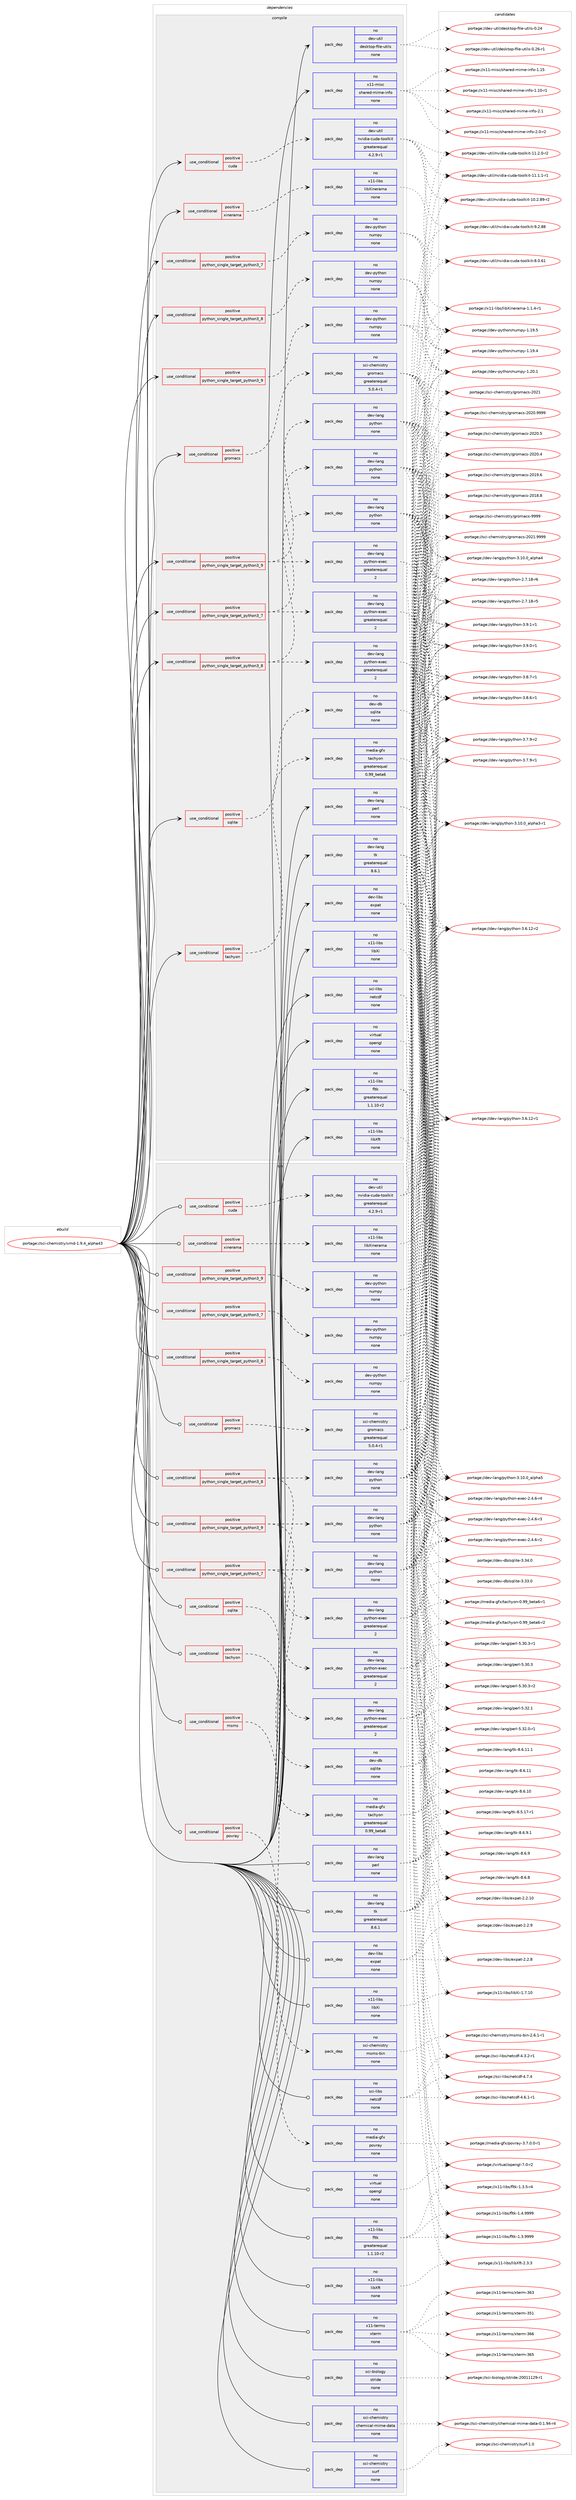 digraph prolog {

# *************
# Graph options
# *************

newrank=true;
concentrate=true;
compound=true;
graph [rankdir=LR,fontname=Helvetica,fontsize=10,ranksep=1.5];#, ranksep=2.5, nodesep=0.2];
edge  [arrowhead=vee];
node  [fontname=Helvetica,fontsize=10];

# **********
# The ebuild
# **********

subgraph cluster_leftcol {
color=gray;
rank=same;
label=<<i>ebuild</i>>;
id [label="portage://sci-chemistry/vmd-1.9.4_alpha43", color=red, width=4, href="../sci-chemistry/vmd-1.9.4_alpha43.svg"];
}

# ****************
# The dependencies
# ****************

subgraph cluster_midcol {
color=gray;
label=<<i>dependencies</i>>;
subgraph cluster_compile {
fillcolor="#eeeeee";
style=filled;
label=<<i>compile</i>>;
subgraph cond3359 {
dependency11460 [label=<<TABLE BORDER="0" CELLBORDER="1" CELLSPACING="0" CELLPADDING="4"><TR><TD ROWSPAN="3" CELLPADDING="10">use_conditional</TD></TR><TR><TD>positive</TD></TR><TR><TD>cuda</TD></TR></TABLE>>, shape=none, color=red];
subgraph pack8001 {
dependency11461 [label=<<TABLE BORDER="0" CELLBORDER="1" CELLSPACING="0" CELLPADDING="4" WIDTH="220"><TR><TD ROWSPAN="6" CELLPADDING="30">pack_dep</TD></TR><TR><TD WIDTH="110">no</TD></TR><TR><TD>dev-util</TD></TR><TR><TD>nvidia-cuda-toolkit</TD></TR><TR><TD>greaterequal</TD></TR><TR><TD>4.2.9-r1</TD></TR></TABLE>>, shape=none, color=blue];
}
dependency11460:e -> dependency11461:w [weight=20,style="dashed",arrowhead="vee"];
}
id:e -> dependency11460:w [weight=20,style="solid",arrowhead="vee"];
subgraph cond3360 {
dependency11462 [label=<<TABLE BORDER="0" CELLBORDER="1" CELLSPACING="0" CELLPADDING="4"><TR><TD ROWSPAN="3" CELLPADDING="10">use_conditional</TD></TR><TR><TD>positive</TD></TR><TR><TD>gromacs</TD></TR></TABLE>>, shape=none, color=red];
subgraph pack8002 {
dependency11463 [label=<<TABLE BORDER="0" CELLBORDER="1" CELLSPACING="0" CELLPADDING="4" WIDTH="220"><TR><TD ROWSPAN="6" CELLPADDING="30">pack_dep</TD></TR><TR><TD WIDTH="110">no</TD></TR><TR><TD>sci-chemistry</TD></TR><TR><TD>gromacs</TD></TR><TR><TD>greaterequal</TD></TR><TR><TD>5.0.4-r1</TD></TR></TABLE>>, shape=none, color=blue];
}
dependency11462:e -> dependency11463:w [weight=20,style="dashed",arrowhead="vee"];
}
id:e -> dependency11462:w [weight=20,style="solid",arrowhead="vee"];
subgraph cond3361 {
dependency11464 [label=<<TABLE BORDER="0" CELLBORDER="1" CELLSPACING="0" CELLPADDING="4"><TR><TD ROWSPAN="3" CELLPADDING="10">use_conditional</TD></TR><TR><TD>positive</TD></TR><TR><TD>python_single_target_python3_7</TD></TR></TABLE>>, shape=none, color=red];
subgraph pack8003 {
dependency11465 [label=<<TABLE BORDER="0" CELLBORDER="1" CELLSPACING="0" CELLPADDING="4" WIDTH="220"><TR><TD ROWSPAN="6" CELLPADDING="30">pack_dep</TD></TR><TR><TD WIDTH="110">no</TD></TR><TR><TD>dev-lang</TD></TR><TR><TD>python</TD></TR><TR><TD>none</TD></TR><TR><TD></TD></TR></TABLE>>, shape=none, color=blue];
}
dependency11464:e -> dependency11465:w [weight=20,style="dashed",arrowhead="vee"];
subgraph pack8004 {
dependency11466 [label=<<TABLE BORDER="0" CELLBORDER="1" CELLSPACING="0" CELLPADDING="4" WIDTH="220"><TR><TD ROWSPAN="6" CELLPADDING="30">pack_dep</TD></TR><TR><TD WIDTH="110">no</TD></TR><TR><TD>dev-lang</TD></TR><TR><TD>python-exec</TD></TR><TR><TD>greaterequal</TD></TR><TR><TD>2</TD></TR></TABLE>>, shape=none, color=blue];
}
dependency11464:e -> dependency11466:w [weight=20,style="dashed",arrowhead="vee"];
}
id:e -> dependency11464:w [weight=20,style="solid",arrowhead="vee"];
subgraph cond3362 {
dependency11467 [label=<<TABLE BORDER="0" CELLBORDER="1" CELLSPACING="0" CELLPADDING="4"><TR><TD ROWSPAN="3" CELLPADDING="10">use_conditional</TD></TR><TR><TD>positive</TD></TR><TR><TD>python_single_target_python3_7</TD></TR></TABLE>>, shape=none, color=red];
subgraph pack8005 {
dependency11468 [label=<<TABLE BORDER="0" CELLBORDER="1" CELLSPACING="0" CELLPADDING="4" WIDTH="220"><TR><TD ROWSPAN="6" CELLPADDING="30">pack_dep</TD></TR><TR><TD WIDTH="110">no</TD></TR><TR><TD>dev-python</TD></TR><TR><TD>numpy</TD></TR><TR><TD>none</TD></TR><TR><TD></TD></TR></TABLE>>, shape=none, color=blue];
}
dependency11467:e -> dependency11468:w [weight=20,style="dashed",arrowhead="vee"];
}
id:e -> dependency11467:w [weight=20,style="solid",arrowhead="vee"];
subgraph cond3363 {
dependency11469 [label=<<TABLE BORDER="0" CELLBORDER="1" CELLSPACING="0" CELLPADDING="4"><TR><TD ROWSPAN="3" CELLPADDING="10">use_conditional</TD></TR><TR><TD>positive</TD></TR><TR><TD>python_single_target_python3_8</TD></TR></TABLE>>, shape=none, color=red];
subgraph pack8006 {
dependency11470 [label=<<TABLE BORDER="0" CELLBORDER="1" CELLSPACING="0" CELLPADDING="4" WIDTH="220"><TR><TD ROWSPAN="6" CELLPADDING="30">pack_dep</TD></TR><TR><TD WIDTH="110">no</TD></TR><TR><TD>dev-lang</TD></TR><TR><TD>python</TD></TR><TR><TD>none</TD></TR><TR><TD></TD></TR></TABLE>>, shape=none, color=blue];
}
dependency11469:e -> dependency11470:w [weight=20,style="dashed",arrowhead="vee"];
subgraph pack8007 {
dependency11471 [label=<<TABLE BORDER="0" CELLBORDER="1" CELLSPACING="0" CELLPADDING="4" WIDTH="220"><TR><TD ROWSPAN="6" CELLPADDING="30">pack_dep</TD></TR><TR><TD WIDTH="110">no</TD></TR><TR><TD>dev-lang</TD></TR><TR><TD>python-exec</TD></TR><TR><TD>greaterequal</TD></TR><TR><TD>2</TD></TR></TABLE>>, shape=none, color=blue];
}
dependency11469:e -> dependency11471:w [weight=20,style="dashed",arrowhead="vee"];
}
id:e -> dependency11469:w [weight=20,style="solid",arrowhead="vee"];
subgraph cond3364 {
dependency11472 [label=<<TABLE BORDER="0" CELLBORDER="1" CELLSPACING="0" CELLPADDING="4"><TR><TD ROWSPAN="3" CELLPADDING="10">use_conditional</TD></TR><TR><TD>positive</TD></TR><TR><TD>python_single_target_python3_8</TD></TR></TABLE>>, shape=none, color=red];
subgraph pack8008 {
dependency11473 [label=<<TABLE BORDER="0" CELLBORDER="1" CELLSPACING="0" CELLPADDING="4" WIDTH="220"><TR><TD ROWSPAN="6" CELLPADDING="30">pack_dep</TD></TR><TR><TD WIDTH="110">no</TD></TR><TR><TD>dev-python</TD></TR><TR><TD>numpy</TD></TR><TR><TD>none</TD></TR><TR><TD></TD></TR></TABLE>>, shape=none, color=blue];
}
dependency11472:e -> dependency11473:w [weight=20,style="dashed",arrowhead="vee"];
}
id:e -> dependency11472:w [weight=20,style="solid",arrowhead="vee"];
subgraph cond3365 {
dependency11474 [label=<<TABLE BORDER="0" CELLBORDER="1" CELLSPACING="0" CELLPADDING="4"><TR><TD ROWSPAN="3" CELLPADDING="10">use_conditional</TD></TR><TR><TD>positive</TD></TR><TR><TD>python_single_target_python3_9</TD></TR></TABLE>>, shape=none, color=red];
subgraph pack8009 {
dependency11475 [label=<<TABLE BORDER="0" CELLBORDER="1" CELLSPACING="0" CELLPADDING="4" WIDTH="220"><TR><TD ROWSPAN="6" CELLPADDING="30">pack_dep</TD></TR><TR><TD WIDTH="110">no</TD></TR><TR><TD>dev-lang</TD></TR><TR><TD>python</TD></TR><TR><TD>none</TD></TR><TR><TD></TD></TR></TABLE>>, shape=none, color=blue];
}
dependency11474:e -> dependency11475:w [weight=20,style="dashed",arrowhead="vee"];
subgraph pack8010 {
dependency11476 [label=<<TABLE BORDER="0" CELLBORDER="1" CELLSPACING="0" CELLPADDING="4" WIDTH="220"><TR><TD ROWSPAN="6" CELLPADDING="30">pack_dep</TD></TR><TR><TD WIDTH="110">no</TD></TR><TR><TD>dev-lang</TD></TR><TR><TD>python-exec</TD></TR><TR><TD>greaterequal</TD></TR><TR><TD>2</TD></TR></TABLE>>, shape=none, color=blue];
}
dependency11474:e -> dependency11476:w [weight=20,style="dashed",arrowhead="vee"];
}
id:e -> dependency11474:w [weight=20,style="solid",arrowhead="vee"];
subgraph cond3366 {
dependency11477 [label=<<TABLE BORDER="0" CELLBORDER="1" CELLSPACING="0" CELLPADDING="4"><TR><TD ROWSPAN="3" CELLPADDING="10">use_conditional</TD></TR><TR><TD>positive</TD></TR><TR><TD>python_single_target_python3_9</TD></TR></TABLE>>, shape=none, color=red];
subgraph pack8011 {
dependency11478 [label=<<TABLE BORDER="0" CELLBORDER="1" CELLSPACING="0" CELLPADDING="4" WIDTH="220"><TR><TD ROWSPAN="6" CELLPADDING="30">pack_dep</TD></TR><TR><TD WIDTH="110">no</TD></TR><TR><TD>dev-python</TD></TR><TR><TD>numpy</TD></TR><TR><TD>none</TD></TR><TR><TD></TD></TR></TABLE>>, shape=none, color=blue];
}
dependency11477:e -> dependency11478:w [weight=20,style="dashed",arrowhead="vee"];
}
id:e -> dependency11477:w [weight=20,style="solid",arrowhead="vee"];
subgraph cond3367 {
dependency11479 [label=<<TABLE BORDER="0" CELLBORDER="1" CELLSPACING="0" CELLPADDING="4"><TR><TD ROWSPAN="3" CELLPADDING="10">use_conditional</TD></TR><TR><TD>positive</TD></TR><TR><TD>sqlite</TD></TR></TABLE>>, shape=none, color=red];
subgraph pack8012 {
dependency11480 [label=<<TABLE BORDER="0" CELLBORDER="1" CELLSPACING="0" CELLPADDING="4" WIDTH="220"><TR><TD ROWSPAN="6" CELLPADDING="30">pack_dep</TD></TR><TR><TD WIDTH="110">no</TD></TR><TR><TD>dev-db</TD></TR><TR><TD>sqlite</TD></TR><TR><TD>none</TD></TR><TR><TD></TD></TR></TABLE>>, shape=none, color=blue];
}
dependency11479:e -> dependency11480:w [weight=20,style="dashed",arrowhead="vee"];
}
id:e -> dependency11479:w [weight=20,style="solid",arrowhead="vee"];
subgraph cond3368 {
dependency11481 [label=<<TABLE BORDER="0" CELLBORDER="1" CELLSPACING="0" CELLPADDING="4"><TR><TD ROWSPAN="3" CELLPADDING="10">use_conditional</TD></TR><TR><TD>positive</TD></TR><TR><TD>tachyon</TD></TR></TABLE>>, shape=none, color=red];
subgraph pack8013 {
dependency11482 [label=<<TABLE BORDER="0" CELLBORDER="1" CELLSPACING="0" CELLPADDING="4" WIDTH="220"><TR><TD ROWSPAN="6" CELLPADDING="30">pack_dep</TD></TR><TR><TD WIDTH="110">no</TD></TR><TR><TD>media-gfx</TD></TR><TR><TD>tachyon</TD></TR><TR><TD>greaterequal</TD></TR><TR><TD>0.99_beta6</TD></TR></TABLE>>, shape=none, color=blue];
}
dependency11481:e -> dependency11482:w [weight=20,style="dashed",arrowhead="vee"];
}
id:e -> dependency11481:w [weight=20,style="solid",arrowhead="vee"];
subgraph cond3369 {
dependency11483 [label=<<TABLE BORDER="0" CELLBORDER="1" CELLSPACING="0" CELLPADDING="4"><TR><TD ROWSPAN="3" CELLPADDING="10">use_conditional</TD></TR><TR><TD>positive</TD></TR><TR><TD>xinerama</TD></TR></TABLE>>, shape=none, color=red];
subgraph pack8014 {
dependency11484 [label=<<TABLE BORDER="0" CELLBORDER="1" CELLSPACING="0" CELLPADDING="4" WIDTH="220"><TR><TD ROWSPAN="6" CELLPADDING="30">pack_dep</TD></TR><TR><TD WIDTH="110">no</TD></TR><TR><TD>x11-libs</TD></TR><TR><TD>libXinerama</TD></TR><TR><TD>none</TD></TR><TR><TD></TD></TR></TABLE>>, shape=none, color=blue];
}
dependency11483:e -> dependency11484:w [weight=20,style="dashed",arrowhead="vee"];
}
id:e -> dependency11483:w [weight=20,style="solid",arrowhead="vee"];
subgraph pack8015 {
dependency11485 [label=<<TABLE BORDER="0" CELLBORDER="1" CELLSPACING="0" CELLPADDING="4" WIDTH="220"><TR><TD ROWSPAN="6" CELLPADDING="30">pack_dep</TD></TR><TR><TD WIDTH="110">no</TD></TR><TR><TD>dev-lang</TD></TR><TR><TD>perl</TD></TR><TR><TD>none</TD></TR><TR><TD></TD></TR></TABLE>>, shape=none, color=blue];
}
id:e -> dependency11485:w [weight=20,style="solid",arrowhead="vee"];
subgraph pack8016 {
dependency11486 [label=<<TABLE BORDER="0" CELLBORDER="1" CELLSPACING="0" CELLPADDING="4" WIDTH="220"><TR><TD ROWSPAN="6" CELLPADDING="30">pack_dep</TD></TR><TR><TD WIDTH="110">no</TD></TR><TR><TD>dev-lang</TD></TR><TR><TD>tk</TD></TR><TR><TD>greaterequal</TD></TR><TR><TD>8.6.1</TD></TR></TABLE>>, shape=none, color=blue];
}
id:e -> dependency11486:w [weight=20,style="solid",arrowhead="vee"];
subgraph pack8017 {
dependency11487 [label=<<TABLE BORDER="0" CELLBORDER="1" CELLSPACING="0" CELLPADDING="4" WIDTH="220"><TR><TD ROWSPAN="6" CELLPADDING="30">pack_dep</TD></TR><TR><TD WIDTH="110">no</TD></TR><TR><TD>dev-libs</TD></TR><TR><TD>expat</TD></TR><TR><TD>none</TD></TR><TR><TD></TD></TR></TABLE>>, shape=none, color=blue];
}
id:e -> dependency11487:w [weight=20,style="solid",arrowhead="vee"];
subgraph pack8018 {
dependency11488 [label=<<TABLE BORDER="0" CELLBORDER="1" CELLSPACING="0" CELLPADDING="4" WIDTH="220"><TR><TD ROWSPAN="6" CELLPADDING="30">pack_dep</TD></TR><TR><TD WIDTH="110">no</TD></TR><TR><TD>dev-util</TD></TR><TR><TD>desktop-file-utils</TD></TR><TR><TD>none</TD></TR><TR><TD></TD></TR></TABLE>>, shape=none, color=blue];
}
id:e -> dependency11488:w [weight=20,style="solid",arrowhead="vee"];
subgraph pack8019 {
dependency11489 [label=<<TABLE BORDER="0" CELLBORDER="1" CELLSPACING="0" CELLPADDING="4" WIDTH="220"><TR><TD ROWSPAN="6" CELLPADDING="30">pack_dep</TD></TR><TR><TD WIDTH="110">no</TD></TR><TR><TD>sci-libs</TD></TR><TR><TD>netcdf</TD></TR><TR><TD>none</TD></TR><TR><TD></TD></TR></TABLE>>, shape=none, color=blue];
}
id:e -> dependency11489:w [weight=20,style="solid",arrowhead="vee"];
subgraph pack8020 {
dependency11490 [label=<<TABLE BORDER="0" CELLBORDER="1" CELLSPACING="0" CELLPADDING="4" WIDTH="220"><TR><TD ROWSPAN="6" CELLPADDING="30">pack_dep</TD></TR><TR><TD WIDTH="110">no</TD></TR><TR><TD>virtual</TD></TR><TR><TD>opengl</TD></TR><TR><TD>none</TD></TR><TR><TD></TD></TR></TABLE>>, shape=none, color=blue];
}
id:e -> dependency11490:w [weight=20,style="solid",arrowhead="vee"];
subgraph pack8021 {
dependency11491 [label=<<TABLE BORDER="0" CELLBORDER="1" CELLSPACING="0" CELLPADDING="4" WIDTH="220"><TR><TD ROWSPAN="6" CELLPADDING="30">pack_dep</TD></TR><TR><TD WIDTH="110">no</TD></TR><TR><TD>x11-libs</TD></TR><TR><TD>fltk</TD></TR><TR><TD>greaterequal</TD></TR><TR><TD>1.1.10-r2</TD></TR></TABLE>>, shape=none, color=blue];
}
id:e -> dependency11491:w [weight=20,style="solid",arrowhead="vee"];
subgraph pack8022 {
dependency11492 [label=<<TABLE BORDER="0" CELLBORDER="1" CELLSPACING="0" CELLPADDING="4" WIDTH="220"><TR><TD ROWSPAN="6" CELLPADDING="30">pack_dep</TD></TR><TR><TD WIDTH="110">no</TD></TR><TR><TD>x11-libs</TD></TR><TR><TD>libXft</TD></TR><TR><TD>none</TD></TR><TR><TD></TD></TR></TABLE>>, shape=none, color=blue];
}
id:e -> dependency11492:w [weight=20,style="solid",arrowhead="vee"];
subgraph pack8023 {
dependency11493 [label=<<TABLE BORDER="0" CELLBORDER="1" CELLSPACING="0" CELLPADDING="4" WIDTH="220"><TR><TD ROWSPAN="6" CELLPADDING="30">pack_dep</TD></TR><TR><TD WIDTH="110">no</TD></TR><TR><TD>x11-libs</TD></TR><TR><TD>libXi</TD></TR><TR><TD>none</TD></TR><TR><TD></TD></TR></TABLE>>, shape=none, color=blue];
}
id:e -> dependency11493:w [weight=20,style="solid",arrowhead="vee"];
subgraph pack8024 {
dependency11494 [label=<<TABLE BORDER="0" CELLBORDER="1" CELLSPACING="0" CELLPADDING="4" WIDTH="220"><TR><TD ROWSPAN="6" CELLPADDING="30">pack_dep</TD></TR><TR><TD WIDTH="110">no</TD></TR><TR><TD>x11-misc</TD></TR><TR><TD>shared-mime-info</TD></TR><TR><TD>none</TD></TR><TR><TD></TD></TR></TABLE>>, shape=none, color=blue];
}
id:e -> dependency11494:w [weight=20,style="solid",arrowhead="vee"];
}
subgraph cluster_compileandrun {
fillcolor="#eeeeee";
style=filled;
label=<<i>compile and run</i>>;
}
subgraph cluster_run {
fillcolor="#eeeeee";
style=filled;
label=<<i>run</i>>;
subgraph cond3370 {
dependency11495 [label=<<TABLE BORDER="0" CELLBORDER="1" CELLSPACING="0" CELLPADDING="4"><TR><TD ROWSPAN="3" CELLPADDING="10">use_conditional</TD></TR><TR><TD>positive</TD></TR><TR><TD>cuda</TD></TR></TABLE>>, shape=none, color=red];
subgraph pack8025 {
dependency11496 [label=<<TABLE BORDER="0" CELLBORDER="1" CELLSPACING="0" CELLPADDING="4" WIDTH="220"><TR><TD ROWSPAN="6" CELLPADDING="30">pack_dep</TD></TR><TR><TD WIDTH="110">no</TD></TR><TR><TD>dev-util</TD></TR><TR><TD>nvidia-cuda-toolkit</TD></TR><TR><TD>greaterequal</TD></TR><TR><TD>4.2.9-r1</TD></TR></TABLE>>, shape=none, color=blue];
}
dependency11495:e -> dependency11496:w [weight=20,style="dashed",arrowhead="vee"];
}
id:e -> dependency11495:w [weight=20,style="solid",arrowhead="odot"];
subgraph cond3371 {
dependency11497 [label=<<TABLE BORDER="0" CELLBORDER="1" CELLSPACING="0" CELLPADDING="4"><TR><TD ROWSPAN="3" CELLPADDING="10">use_conditional</TD></TR><TR><TD>positive</TD></TR><TR><TD>gromacs</TD></TR></TABLE>>, shape=none, color=red];
subgraph pack8026 {
dependency11498 [label=<<TABLE BORDER="0" CELLBORDER="1" CELLSPACING="0" CELLPADDING="4" WIDTH="220"><TR><TD ROWSPAN="6" CELLPADDING="30">pack_dep</TD></TR><TR><TD WIDTH="110">no</TD></TR><TR><TD>sci-chemistry</TD></TR><TR><TD>gromacs</TD></TR><TR><TD>greaterequal</TD></TR><TR><TD>5.0.4-r1</TD></TR></TABLE>>, shape=none, color=blue];
}
dependency11497:e -> dependency11498:w [weight=20,style="dashed",arrowhead="vee"];
}
id:e -> dependency11497:w [weight=20,style="solid",arrowhead="odot"];
subgraph cond3372 {
dependency11499 [label=<<TABLE BORDER="0" CELLBORDER="1" CELLSPACING="0" CELLPADDING="4"><TR><TD ROWSPAN="3" CELLPADDING="10">use_conditional</TD></TR><TR><TD>positive</TD></TR><TR><TD>msms</TD></TR></TABLE>>, shape=none, color=red];
subgraph pack8027 {
dependency11500 [label=<<TABLE BORDER="0" CELLBORDER="1" CELLSPACING="0" CELLPADDING="4" WIDTH="220"><TR><TD ROWSPAN="6" CELLPADDING="30">pack_dep</TD></TR><TR><TD WIDTH="110">no</TD></TR><TR><TD>sci-chemistry</TD></TR><TR><TD>msms-bin</TD></TR><TR><TD>none</TD></TR><TR><TD></TD></TR></TABLE>>, shape=none, color=blue];
}
dependency11499:e -> dependency11500:w [weight=20,style="dashed",arrowhead="vee"];
}
id:e -> dependency11499:w [weight=20,style="solid",arrowhead="odot"];
subgraph cond3373 {
dependency11501 [label=<<TABLE BORDER="0" CELLBORDER="1" CELLSPACING="0" CELLPADDING="4"><TR><TD ROWSPAN="3" CELLPADDING="10">use_conditional</TD></TR><TR><TD>positive</TD></TR><TR><TD>povray</TD></TR></TABLE>>, shape=none, color=red];
subgraph pack8028 {
dependency11502 [label=<<TABLE BORDER="0" CELLBORDER="1" CELLSPACING="0" CELLPADDING="4" WIDTH="220"><TR><TD ROWSPAN="6" CELLPADDING="30">pack_dep</TD></TR><TR><TD WIDTH="110">no</TD></TR><TR><TD>media-gfx</TD></TR><TR><TD>povray</TD></TR><TR><TD>none</TD></TR><TR><TD></TD></TR></TABLE>>, shape=none, color=blue];
}
dependency11501:e -> dependency11502:w [weight=20,style="dashed",arrowhead="vee"];
}
id:e -> dependency11501:w [weight=20,style="solid",arrowhead="odot"];
subgraph cond3374 {
dependency11503 [label=<<TABLE BORDER="0" CELLBORDER="1" CELLSPACING="0" CELLPADDING="4"><TR><TD ROWSPAN="3" CELLPADDING="10">use_conditional</TD></TR><TR><TD>positive</TD></TR><TR><TD>python_single_target_python3_7</TD></TR></TABLE>>, shape=none, color=red];
subgraph pack8029 {
dependency11504 [label=<<TABLE BORDER="0" CELLBORDER="1" CELLSPACING="0" CELLPADDING="4" WIDTH="220"><TR><TD ROWSPAN="6" CELLPADDING="30">pack_dep</TD></TR><TR><TD WIDTH="110">no</TD></TR><TR><TD>dev-lang</TD></TR><TR><TD>python</TD></TR><TR><TD>none</TD></TR><TR><TD></TD></TR></TABLE>>, shape=none, color=blue];
}
dependency11503:e -> dependency11504:w [weight=20,style="dashed",arrowhead="vee"];
subgraph pack8030 {
dependency11505 [label=<<TABLE BORDER="0" CELLBORDER="1" CELLSPACING="0" CELLPADDING="4" WIDTH="220"><TR><TD ROWSPAN="6" CELLPADDING="30">pack_dep</TD></TR><TR><TD WIDTH="110">no</TD></TR><TR><TD>dev-lang</TD></TR><TR><TD>python-exec</TD></TR><TR><TD>greaterequal</TD></TR><TR><TD>2</TD></TR></TABLE>>, shape=none, color=blue];
}
dependency11503:e -> dependency11505:w [weight=20,style="dashed",arrowhead="vee"];
}
id:e -> dependency11503:w [weight=20,style="solid",arrowhead="odot"];
subgraph cond3375 {
dependency11506 [label=<<TABLE BORDER="0" CELLBORDER="1" CELLSPACING="0" CELLPADDING="4"><TR><TD ROWSPAN="3" CELLPADDING="10">use_conditional</TD></TR><TR><TD>positive</TD></TR><TR><TD>python_single_target_python3_7</TD></TR></TABLE>>, shape=none, color=red];
subgraph pack8031 {
dependency11507 [label=<<TABLE BORDER="0" CELLBORDER="1" CELLSPACING="0" CELLPADDING="4" WIDTH="220"><TR><TD ROWSPAN="6" CELLPADDING="30">pack_dep</TD></TR><TR><TD WIDTH="110">no</TD></TR><TR><TD>dev-python</TD></TR><TR><TD>numpy</TD></TR><TR><TD>none</TD></TR><TR><TD></TD></TR></TABLE>>, shape=none, color=blue];
}
dependency11506:e -> dependency11507:w [weight=20,style="dashed",arrowhead="vee"];
}
id:e -> dependency11506:w [weight=20,style="solid",arrowhead="odot"];
subgraph cond3376 {
dependency11508 [label=<<TABLE BORDER="0" CELLBORDER="1" CELLSPACING="0" CELLPADDING="4"><TR><TD ROWSPAN="3" CELLPADDING="10">use_conditional</TD></TR><TR><TD>positive</TD></TR><TR><TD>python_single_target_python3_8</TD></TR></TABLE>>, shape=none, color=red];
subgraph pack8032 {
dependency11509 [label=<<TABLE BORDER="0" CELLBORDER="1" CELLSPACING="0" CELLPADDING="4" WIDTH="220"><TR><TD ROWSPAN="6" CELLPADDING="30">pack_dep</TD></TR><TR><TD WIDTH="110">no</TD></TR><TR><TD>dev-lang</TD></TR><TR><TD>python</TD></TR><TR><TD>none</TD></TR><TR><TD></TD></TR></TABLE>>, shape=none, color=blue];
}
dependency11508:e -> dependency11509:w [weight=20,style="dashed",arrowhead="vee"];
subgraph pack8033 {
dependency11510 [label=<<TABLE BORDER="0" CELLBORDER="1" CELLSPACING="0" CELLPADDING="4" WIDTH="220"><TR><TD ROWSPAN="6" CELLPADDING="30">pack_dep</TD></TR><TR><TD WIDTH="110">no</TD></TR><TR><TD>dev-lang</TD></TR><TR><TD>python-exec</TD></TR><TR><TD>greaterequal</TD></TR><TR><TD>2</TD></TR></TABLE>>, shape=none, color=blue];
}
dependency11508:e -> dependency11510:w [weight=20,style="dashed",arrowhead="vee"];
}
id:e -> dependency11508:w [weight=20,style="solid",arrowhead="odot"];
subgraph cond3377 {
dependency11511 [label=<<TABLE BORDER="0" CELLBORDER="1" CELLSPACING="0" CELLPADDING="4"><TR><TD ROWSPAN="3" CELLPADDING="10">use_conditional</TD></TR><TR><TD>positive</TD></TR><TR><TD>python_single_target_python3_8</TD></TR></TABLE>>, shape=none, color=red];
subgraph pack8034 {
dependency11512 [label=<<TABLE BORDER="0" CELLBORDER="1" CELLSPACING="0" CELLPADDING="4" WIDTH="220"><TR><TD ROWSPAN="6" CELLPADDING="30">pack_dep</TD></TR><TR><TD WIDTH="110">no</TD></TR><TR><TD>dev-python</TD></TR><TR><TD>numpy</TD></TR><TR><TD>none</TD></TR><TR><TD></TD></TR></TABLE>>, shape=none, color=blue];
}
dependency11511:e -> dependency11512:w [weight=20,style="dashed",arrowhead="vee"];
}
id:e -> dependency11511:w [weight=20,style="solid",arrowhead="odot"];
subgraph cond3378 {
dependency11513 [label=<<TABLE BORDER="0" CELLBORDER="1" CELLSPACING="0" CELLPADDING="4"><TR><TD ROWSPAN="3" CELLPADDING="10">use_conditional</TD></TR><TR><TD>positive</TD></TR><TR><TD>python_single_target_python3_9</TD></TR></TABLE>>, shape=none, color=red];
subgraph pack8035 {
dependency11514 [label=<<TABLE BORDER="0" CELLBORDER="1" CELLSPACING="0" CELLPADDING="4" WIDTH="220"><TR><TD ROWSPAN="6" CELLPADDING="30">pack_dep</TD></TR><TR><TD WIDTH="110">no</TD></TR><TR><TD>dev-lang</TD></TR><TR><TD>python</TD></TR><TR><TD>none</TD></TR><TR><TD></TD></TR></TABLE>>, shape=none, color=blue];
}
dependency11513:e -> dependency11514:w [weight=20,style="dashed",arrowhead="vee"];
subgraph pack8036 {
dependency11515 [label=<<TABLE BORDER="0" CELLBORDER="1" CELLSPACING="0" CELLPADDING="4" WIDTH="220"><TR><TD ROWSPAN="6" CELLPADDING="30">pack_dep</TD></TR><TR><TD WIDTH="110">no</TD></TR><TR><TD>dev-lang</TD></TR><TR><TD>python-exec</TD></TR><TR><TD>greaterequal</TD></TR><TR><TD>2</TD></TR></TABLE>>, shape=none, color=blue];
}
dependency11513:e -> dependency11515:w [weight=20,style="dashed",arrowhead="vee"];
}
id:e -> dependency11513:w [weight=20,style="solid",arrowhead="odot"];
subgraph cond3379 {
dependency11516 [label=<<TABLE BORDER="0" CELLBORDER="1" CELLSPACING="0" CELLPADDING="4"><TR><TD ROWSPAN="3" CELLPADDING="10">use_conditional</TD></TR><TR><TD>positive</TD></TR><TR><TD>python_single_target_python3_9</TD></TR></TABLE>>, shape=none, color=red];
subgraph pack8037 {
dependency11517 [label=<<TABLE BORDER="0" CELLBORDER="1" CELLSPACING="0" CELLPADDING="4" WIDTH="220"><TR><TD ROWSPAN="6" CELLPADDING="30">pack_dep</TD></TR><TR><TD WIDTH="110">no</TD></TR><TR><TD>dev-python</TD></TR><TR><TD>numpy</TD></TR><TR><TD>none</TD></TR><TR><TD></TD></TR></TABLE>>, shape=none, color=blue];
}
dependency11516:e -> dependency11517:w [weight=20,style="dashed",arrowhead="vee"];
}
id:e -> dependency11516:w [weight=20,style="solid",arrowhead="odot"];
subgraph cond3380 {
dependency11518 [label=<<TABLE BORDER="0" CELLBORDER="1" CELLSPACING="0" CELLPADDING="4"><TR><TD ROWSPAN="3" CELLPADDING="10">use_conditional</TD></TR><TR><TD>positive</TD></TR><TR><TD>sqlite</TD></TR></TABLE>>, shape=none, color=red];
subgraph pack8038 {
dependency11519 [label=<<TABLE BORDER="0" CELLBORDER="1" CELLSPACING="0" CELLPADDING="4" WIDTH="220"><TR><TD ROWSPAN="6" CELLPADDING="30">pack_dep</TD></TR><TR><TD WIDTH="110">no</TD></TR><TR><TD>dev-db</TD></TR><TR><TD>sqlite</TD></TR><TR><TD>none</TD></TR><TR><TD></TD></TR></TABLE>>, shape=none, color=blue];
}
dependency11518:e -> dependency11519:w [weight=20,style="dashed",arrowhead="vee"];
}
id:e -> dependency11518:w [weight=20,style="solid",arrowhead="odot"];
subgraph cond3381 {
dependency11520 [label=<<TABLE BORDER="0" CELLBORDER="1" CELLSPACING="0" CELLPADDING="4"><TR><TD ROWSPAN="3" CELLPADDING="10">use_conditional</TD></TR><TR><TD>positive</TD></TR><TR><TD>tachyon</TD></TR></TABLE>>, shape=none, color=red];
subgraph pack8039 {
dependency11521 [label=<<TABLE BORDER="0" CELLBORDER="1" CELLSPACING="0" CELLPADDING="4" WIDTH="220"><TR><TD ROWSPAN="6" CELLPADDING="30">pack_dep</TD></TR><TR><TD WIDTH="110">no</TD></TR><TR><TD>media-gfx</TD></TR><TR><TD>tachyon</TD></TR><TR><TD>greaterequal</TD></TR><TR><TD>0.99_beta6</TD></TR></TABLE>>, shape=none, color=blue];
}
dependency11520:e -> dependency11521:w [weight=20,style="dashed",arrowhead="vee"];
}
id:e -> dependency11520:w [weight=20,style="solid",arrowhead="odot"];
subgraph cond3382 {
dependency11522 [label=<<TABLE BORDER="0" CELLBORDER="1" CELLSPACING="0" CELLPADDING="4"><TR><TD ROWSPAN="3" CELLPADDING="10">use_conditional</TD></TR><TR><TD>positive</TD></TR><TR><TD>xinerama</TD></TR></TABLE>>, shape=none, color=red];
subgraph pack8040 {
dependency11523 [label=<<TABLE BORDER="0" CELLBORDER="1" CELLSPACING="0" CELLPADDING="4" WIDTH="220"><TR><TD ROWSPAN="6" CELLPADDING="30">pack_dep</TD></TR><TR><TD WIDTH="110">no</TD></TR><TR><TD>x11-libs</TD></TR><TR><TD>libXinerama</TD></TR><TR><TD>none</TD></TR><TR><TD></TD></TR></TABLE>>, shape=none, color=blue];
}
dependency11522:e -> dependency11523:w [weight=20,style="dashed",arrowhead="vee"];
}
id:e -> dependency11522:w [weight=20,style="solid",arrowhead="odot"];
subgraph pack8041 {
dependency11524 [label=<<TABLE BORDER="0" CELLBORDER="1" CELLSPACING="0" CELLPADDING="4" WIDTH="220"><TR><TD ROWSPAN="6" CELLPADDING="30">pack_dep</TD></TR><TR><TD WIDTH="110">no</TD></TR><TR><TD>dev-lang</TD></TR><TR><TD>perl</TD></TR><TR><TD>none</TD></TR><TR><TD></TD></TR></TABLE>>, shape=none, color=blue];
}
id:e -> dependency11524:w [weight=20,style="solid",arrowhead="odot"];
subgraph pack8042 {
dependency11525 [label=<<TABLE BORDER="0" CELLBORDER="1" CELLSPACING="0" CELLPADDING="4" WIDTH="220"><TR><TD ROWSPAN="6" CELLPADDING="30">pack_dep</TD></TR><TR><TD WIDTH="110">no</TD></TR><TR><TD>dev-lang</TD></TR><TR><TD>tk</TD></TR><TR><TD>greaterequal</TD></TR><TR><TD>8.6.1</TD></TR></TABLE>>, shape=none, color=blue];
}
id:e -> dependency11525:w [weight=20,style="solid",arrowhead="odot"];
subgraph pack8043 {
dependency11526 [label=<<TABLE BORDER="0" CELLBORDER="1" CELLSPACING="0" CELLPADDING="4" WIDTH="220"><TR><TD ROWSPAN="6" CELLPADDING="30">pack_dep</TD></TR><TR><TD WIDTH="110">no</TD></TR><TR><TD>dev-libs</TD></TR><TR><TD>expat</TD></TR><TR><TD>none</TD></TR><TR><TD></TD></TR></TABLE>>, shape=none, color=blue];
}
id:e -> dependency11526:w [weight=20,style="solid",arrowhead="odot"];
subgraph pack8044 {
dependency11527 [label=<<TABLE BORDER="0" CELLBORDER="1" CELLSPACING="0" CELLPADDING="4" WIDTH="220"><TR><TD ROWSPAN="6" CELLPADDING="30">pack_dep</TD></TR><TR><TD WIDTH="110">no</TD></TR><TR><TD>sci-biology</TD></TR><TR><TD>stride</TD></TR><TR><TD>none</TD></TR><TR><TD></TD></TR></TABLE>>, shape=none, color=blue];
}
id:e -> dependency11527:w [weight=20,style="solid",arrowhead="odot"];
subgraph pack8045 {
dependency11528 [label=<<TABLE BORDER="0" CELLBORDER="1" CELLSPACING="0" CELLPADDING="4" WIDTH="220"><TR><TD ROWSPAN="6" CELLPADDING="30">pack_dep</TD></TR><TR><TD WIDTH="110">no</TD></TR><TR><TD>sci-chemistry</TD></TR><TR><TD>chemical-mime-data</TD></TR><TR><TD>none</TD></TR><TR><TD></TD></TR></TABLE>>, shape=none, color=blue];
}
id:e -> dependency11528:w [weight=20,style="solid",arrowhead="odot"];
subgraph pack8046 {
dependency11529 [label=<<TABLE BORDER="0" CELLBORDER="1" CELLSPACING="0" CELLPADDING="4" WIDTH="220"><TR><TD ROWSPAN="6" CELLPADDING="30">pack_dep</TD></TR><TR><TD WIDTH="110">no</TD></TR><TR><TD>sci-chemistry</TD></TR><TR><TD>surf</TD></TR><TR><TD>none</TD></TR><TR><TD></TD></TR></TABLE>>, shape=none, color=blue];
}
id:e -> dependency11529:w [weight=20,style="solid",arrowhead="odot"];
subgraph pack8047 {
dependency11530 [label=<<TABLE BORDER="0" CELLBORDER="1" CELLSPACING="0" CELLPADDING="4" WIDTH="220"><TR><TD ROWSPAN="6" CELLPADDING="30">pack_dep</TD></TR><TR><TD WIDTH="110">no</TD></TR><TR><TD>sci-libs</TD></TR><TR><TD>netcdf</TD></TR><TR><TD>none</TD></TR><TR><TD></TD></TR></TABLE>>, shape=none, color=blue];
}
id:e -> dependency11530:w [weight=20,style="solid",arrowhead="odot"];
subgraph pack8048 {
dependency11531 [label=<<TABLE BORDER="0" CELLBORDER="1" CELLSPACING="0" CELLPADDING="4" WIDTH="220"><TR><TD ROWSPAN="6" CELLPADDING="30">pack_dep</TD></TR><TR><TD WIDTH="110">no</TD></TR><TR><TD>virtual</TD></TR><TR><TD>opengl</TD></TR><TR><TD>none</TD></TR><TR><TD></TD></TR></TABLE>>, shape=none, color=blue];
}
id:e -> dependency11531:w [weight=20,style="solid",arrowhead="odot"];
subgraph pack8049 {
dependency11532 [label=<<TABLE BORDER="0" CELLBORDER="1" CELLSPACING="0" CELLPADDING="4" WIDTH="220"><TR><TD ROWSPAN="6" CELLPADDING="30">pack_dep</TD></TR><TR><TD WIDTH="110">no</TD></TR><TR><TD>x11-libs</TD></TR><TR><TD>fltk</TD></TR><TR><TD>greaterequal</TD></TR><TR><TD>1.1.10-r2</TD></TR></TABLE>>, shape=none, color=blue];
}
id:e -> dependency11532:w [weight=20,style="solid",arrowhead="odot"];
subgraph pack8050 {
dependency11533 [label=<<TABLE BORDER="0" CELLBORDER="1" CELLSPACING="0" CELLPADDING="4" WIDTH="220"><TR><TD ROWSPAN="6" CELLPADDING="30">pack_dep</TD></TR><TR><TD WIDTH="110">no</TD></TR><TR><TD>x11-libs</TD></TR><TR><TD>libXft</TD></TR><TR><TD>none</TD></TR><TR><TD></TD></TR></TABLE>>, shape=none, color=blue];
}
id:e -> dependency11533:w [weight=20,style="solid",arrowhead="odot"];
subgraph pack8051 {
dependency11534 [label=<<TABLE BORDER="0" CELLBORDER="1" CELLSPACING="0" CELLPADDING="4" WIDTH="220"><TR><TD ROWSPAN="6" CELLPADDING="30">pack_dep</TD></TR><TR><TD WIDTH="110">no</TD></TR><TR><TD>x11-libs</TD></TR><TR><TD>libXi</TD></TR><TR><TD>none</TD></TR><TR><TD></TD></TR></TABLE>>, shape=none, color=blue];
}
id:e -> dependency11534:w [weight=20,style="solid",arrowhead="odot"];
subgraph pack8052 {
dependency11535 [label=<<TABLE BORDER="0" CELLBORDER="1" CELLSPACING="0" CELLPADDING="4" WIDTH="220"><TR><TD ROWSPAN="6" CELLPADDING="30">pack_dep</TD></TR><TR><TD WIDTH="110">no</TD></TR><TR><TD>x11-terms</TD></TR><TR><TD>xterm</TD></TR><TR><TD>none</TD></TR><TR><TD></TD></TR></TABLE>>, shape=none, color=blue];
}
id:e -> dependency11535:w [weight=20,style="solid",arrowhead="odot"];
}
}

# **************
# The candidates
# **************

subgraph cluster_choices {
rank=same;
color=gray;
label=<<i>candidates</i>>;

subgraph choice8001 {
color=black;
nodesep=1;
choice1001011184511711610510847110118105100105974599117100974511611111110810710511645574650465656 [label="portage://dev-util/nvidia-cuda-toolkit-9.2.88", color=red, width=4,href="../dev-util/nvidia-cuda-toolkit-9.2.88.svg"];
choice1001011184511711610510847110118105100105974599117100974511611111110810710511645564648465449 [label="portage://dev-util/nvidia-cuda-toolkit-8.0.61", color=red, width=4,href="../dev-util/nvidia-cuda-toolkit-8.0.61.svg"];
choice10010111845117116105108471101181051001059745991171009745116111111108107105116454949465046484511450 [label="portage://dev-util/nvidia-cuda-toolkit-11.2.0-r2", color=red, width=4,href="../dev-util/nvidia-cuda-toolkit-11.2.0-r2.svg"];
choice10010111845117116105108471101181051001059745991171009745116111111108107105116454949464946494511449 [label="portage://dev-util/nvidia-cuda-toolkit-11.1.1-r1", color=red, width=4,href="../dev-util/nvidia-cuda-toolkit-11.1.1-r1.svg"];
choice1001011184511711610510847110118105100105974599117100974511611111110810710511645494846504656574511450 [label="portage://dev-util/nvidia-cuda-toolkit-10.2.89-r2", color=red, width=4,href="../dev-util/nvidia-cuda-toolkit-10.2.89-r2.svg"];
dependency11461:e -> choice1001011184511711610510847110118105100105974599117100974511611111110810710511645574650465656:w [style=dotted,weight="100"];
dependency11461:e -> choice1001011184511711610510847110118105100105974599117100974511611111110810710511645564648465449:w [style=dotted,weight="100"];
dependency11461:e -> choice10010111845117116105108471101181051001059745991171009745116111111108107105116454949465046484511450:w [style=dotted,weight="100"];
dependency11461:e -> choice10010111845117116105108471101181051001059745991171009745116111111108107105116454949464946494511449:w [style=dotted,weight="100"];
dependency11461:e -> choice1001011184511711610510847110118105100105974599117100974511611111110810710511645494846504656574511450:w [style=dotted,weight="100"];
}
subgraph choice8002 {
color=black;
nodesep=1;
choice1159910545991041011091051151161141214710311411110997991154557575757 [label="portage://sci-chemistry/gromacs-9999", color=red, width=4,href="../sci-chemistry/gromacs-9999.svg"];
choice11599105459910410110910511511611412147103114111109979911545504850494657575757 [label="portage://sci-chemistry/gromacs-2021.9999", color=red, width=4,href="../sci-chemistry/gromacs-2021.9999.svg"];
choice1159910545991041011091051151161141214710311411110997991154550485049 [label="portage://sci-chemistry/gromacs-2021", color=red, width=4,href="../sci-chemistry/gromacs-2021.svg"];
choice11599105459910410110910511511611412147103114111109979911545504850484657575757 [label="portage://sci-chemistry/gromacs-2020.9999", color=red, width=4,href="../sci-chemistry/gromacs-2020.9999.svg"];
choice11599105459910410110910511511611412147103114111109979911545504850484653 [label="portage://sci-chemistry/gromacs-2020.5", color=red, width=4,href="../sci-chemistry/gromacs-2020.5.svg"];
choice11599105459910410110910511511611412147103114111109979911545504850484652 [label="portage://sci-chemistry/gromacs-2020.4", color=red, width=4,href="../sci-chemistry/gromacs-2020.4.svg"];
choice11599105459910410110910511511611412147103114111109979911545504849574654 [label="portage://sci-chemistry/gromacs-2019.6", color=red, width=4,href="../sci-chemistry/gromacs-2019.6.svg"];
choice11599105459910410110910511511611412147103114111109979911545504849564656 [label="portage://sci-chemistry/gromacs-2018.8", color=red, width=4,href="../sci-chemistry/gromacs-2018.8.svg"];
dependency11463:e -> choice1159910545991041011091051151161141214710311411110997991154557575757:w [style=dotted,weight="100"];
dependency11463:e -> choice11599105459910410110910511511611412147103114111109979911545504850494657575757:w [style=dotted,weight="100"];
dependency11463:e -> choice1159910545991041011091051151161141214710311411110997991154550485049:w [style=dotted,weight="100"];
dependency11463:e -> choice11599105459910410110910511511611412147103114111109979911545504850484657575757:w [style=dotted,weight="100"];
dependency11463:e -> choice11599105459910410110910511511611412147103114111109979911545504850484653:w [style=dotted,weight="100"];
dependency11463:e -> choice11599105459910410110910511511611412147103114111109979911545504850484652:w [style=dotted,weight="100"];
dependency11463:e -> choice11599105459910410110910511511611412147103114111109979911545504849574654:w [style=dotted,weight="100"];
dependency11463:e -> choice11599105459910410110910511511611412147103114111109979911545504849564656:w [style=dotted,weight="100"];
}
subgraph choice8003 {
color=black;
nodesep=1;
choice1001011184510897110103471121211161041111104551465746494511449 [label="portage://dev-lang/python-3.9.1-r1", color=red, width=4,href="../dev-lang/python-3.9.1-r1.svg"];
choice1001011184510897110103471121211161041111104551465746484511449 [label="portage://dev-lang/python-3.9.0-r1", color=red, width=4,href="../dev-lang/python-3.9.0-r1.svg"];
choice1001011184510897110103471121211161041111104551465646554511449 [label="portage://dev-lang/python-3.8.7-r1", color=red, width=4,href="../dev-lang/python-3.8.7-r1.svg"];
choice1001011184510897110103471121211161041111104551465646544511449 [label="portage://dev-lang/python-3.8.6-r1", color=red, width=4,href="../dev-lang/python-3.8.6-r1.svg"];
choice1001011184510897110103471121211161041111104551465546574511450 [label="portage://dev-lang/python-3.7.9-r2", color=red, width=4,href="../dev-lang/python-3.7.9-r2.svg"];
choice1001011184510897110103471121211161041111104551465546574511449 [label="portage://dev-lang/python-3.7.9-r1", color=red, width=4,href="../dev-lang/python-3.7.9-r1.svg"];
choice100101118451089711010347112121116104111110455146544649504511450 [label="portage://dev-lang/python-3.6.12-r2", color=red, width=4,href="../dev-lang/python-3.6.12-r2.svg"];
choice100101118451089711010347112121116104111110455146544649504511449 [label="portage://dev-lang/python-3.6.12-r1", color=red, width=4,href="../dev-lang/python-3.6.12-r1.svg"];
choice1001011184510897110103471121211161041111104551464948464895971081121049753 [label="portage://dev-lang/python-3.10.0_alpha5", color=red, width=4,href="../dev-lang/python-3.10.0_alpha5.svg"];
choice1001011184510897110103471121211161041111104551464948464895971081121049752 [label="portage://dev-lang/python-3.10.0_alpha4", color=red, width=4,href="../dev-lang/python-3.10.0_alpha4.svg"];
choice10010111845108971101034711212111610411111045514649484648959710811210497514511449 [label="portage://dev-lang/python-3.10.0_alpha3-r1", color=red, width=4,href="../dev-lang/python-3.10.0_alpha3-r1.svg"];
choice100101118451089711010347112121116104111110455046554649564511454 [label="portage://dev-lang/python-2.7.18-r6", color=red, width=4,href="../dev-lang/python-2.7.18-r6.svg"];
choice100101118451089711010347112121116104111110455046554649564511453 [label="portage://dev-lang/python-2.7.18-r5", color=red, width=4,href="../dev-lang/python-2.7.18-r5.svg"];
dependency11465:e -> choice1001011184510897110103471121211161041111104551465746494511449:w [style=dotted,weight="100"];
dependency11465:e -> choice1001011184510897110103471121211161041111104551465746484511449:w [style=dotted,weight="100"];
dependency11465:e -> choice1001011184510897110103471121211161041111104551465646554511449:w [style=dotted,weight="100"];
dependency11465:e -> choice1001011184510897110103471121211161041111104551465646544511449:w [style=dotted,weight="100"];
dependency11465:e -> choice1001011184510897110103471121211161041111104551465546574511450:w [style=dotted,weight="100"];
dependency11465:e -> choice1001011184510897110103471121211161041111104551465546574511449:w [style=dotted,weight="100"];
dependency11465:e -> choice100101118451089711010347112121116104111110455146544649504511450:w [style=dotted,weight="100"];
dependency11465:e -> choice100101118451089711010347112121116104111110455146544649504511449:w [style=dotted,weight="100"];
dependency11465:e -> choice1001011184510897110103471121211161041111104551464948464895971081121049753:w [style=dotted,weight="100"];
dependency11465:e -> choice1001011184510897110103471121211161041111104551464948464895971081121049752:w [style=dotted,weight="100"];
dependency11465:e -> choice10010111845108971101034711212111610411111045514649484648959710811210497514511449:w [style=dotted,weight="100"];
dependency11465:e -> choice100101118451089711010347112121116104111110455046554649564511454:w [style=dotted,weight="100"];
dependency11465:e -> choice100101118451089711010347112121116104111110455046554649564511453:w [style=dotted,weight="100"];
}
subgraph choice8004 {
color=black;
nodesep=1;
choice10010111845108971101034711212111610411111045101120101994550465246544511452 [label="portage://dev-lang/python-exec-2.4.6-r4", color=red, width=4,href="../dev-lang/python-exec-2.4.6-r4.svg"];
choice10010111845108971101034711212111610411111045101120101994550465246544511451 [label="portage://dev-lang/python-exec-2.4.6-r3", color=red, width=4,href="../dev-lang/python-exec-2.4.6-r3.svg"];
choice10010111845108971101034711212111610411111045101120101994550465246544511450 [label="portage://dev-lang/python-exec-2.4.6-r2", color=red, width=4,href="../dev-lang/python-exec-2.4.6-r2.svg"];
dependency11466:e -> choice10010111845108971101034711212111610411111045101120101994550465246544511452:w [style=dotted,weight="100"];
dependency11466:e -> choice10010111845108971101034711212111610411111045101120101994550465246544511451:w [style=dotted,weight="100"];
dependency11466:e -> choice10010111845108971101034711212111610411111045101120101994550465246544511450:w [style=dotted,weight="100"];
}
subgraph choice8005 {
color=black;
nodesep=1;
choice100101118451121211161041111104711011710911212145494650484649 [label="portage://dev-python/numpy-1.20.1", color=red, width=4,href="../dev-python/numpy-1.20.1.svg"];
choice100101118451121211161041111104711011710911212145494649574653 [label="portage://dev-python/numpy-1.19.5", color=red, width=4,href="../dev-python/numpy-1.19.5.svg"];
choice100101118451121211161041111104711011710911212145494649574652 [label="portage://dev-python/numpy-1.19.4", color=red, width=4,href="../dev-python/numpy-1.19.4.svg"];
dependency11468:e -> choice100101118451121211161041111104711011710911212145494650484649:w [style=dotted,weight="100"];
dependency11468:e -> choice100101118451121211161041111104711011710911212145494649574653:w [style=dotted,weight="100"];
dependency11468:e -> choice100101118451121211161041111104711011710911212145494649574652:w [style=dotted,weight="100"];
}
subgraph choice8006 {
color=black;
nodesep=1;
choice1001011184510897110103471121211161041111104551465746494511449 [label="portage://dev-lang/python-3.9.1-r1", color=red, width=4,href="../dev-lang/python-3.9.1-r1.svg"];
choice1001011184510897110103471121211161041111104551465746484511449 [label="portage://dev-lang/python-3.9.0-r1", color=red, width=4,href="../dev-lang/python-3.9.0-r1.svg"];
choice1001011184510897110103471121211161041111104551465646554511449 [label="portage://dev-lang/python-3.8.7-r1", color=red, width=4,href="../dev-lang/python-3.8.7-r1.svg"];
choice1001011184510897110103471121211161041111104551465646544511449 [label="portage://dev-lang/python-3.8.6-r1", color=red, width=4,href="../dev-lang/python-3.8.6-r1.svg"];
choice1001011184510897110103471121211161041111104551465546574511450 [label="portage://dev-lang/python-3.7.9-r2", color=red, width=4,href="../dev-lang/python-3.7.9-r2.svg"];
choice1001011184510897110103471121211161041111104551465546574511449 [label="portage://dev-lang/python-3.7.9-r1", color=red, width=4,href="../dev-lang/python-3.7.9-r1.svg"];
choice100101118451089711010347112121116104111110455146544649504511450 [label="portage://dev-lang/python-3.6.12-r2", color=red, width=4,href="../dev-lang/python-3.6.12-r2.svg"];
choice100101118451089711010347112121116104111110455146544649504511449 [label="portage://dev-lang/python-3.6.12-r1", color=red, width=4,href="../dev-lang/python-3.6.12-r1.svg"];
choice1001011184510897110103471121211161041111104551464948464895971081121049753 [label="portage://dev-lang/python-3.10.0_alpha5", color=red, width=4,href="../dev-lang/python-3.10.0_alpha5.svg"];
choice1001011184510897110103471121211161041111104551464948464895971081121049752 [label="portage://dev-lang/python-3.10.0_alpha4", color=red, width=4,href="../dev-lang/python-3.10.0_alpha4.svg"];
choice10010111845108971101034711212111610411111045514649484648959710811210497514511449 [label="portage://dev-lang/python-3.10.0_alpha3-r1", color=red, width=4,href="../dev-lang/python-3.10.0_alpha3-r1.svg"];
choice100101118451089711010347112121116104111110455046554649564511454 [label="portage://dev-lang/python-2.7.18-r6", color=red, width=4,href="../dev-lang/python-2.7.18-r6.svg"];
choice100101118451089711010347112121116104111110455046554649564511453 [label="portage://dev-lang/python-2.7.18-r5", color=red, width=4,href="../dev-lang/python-2.7.18-r5.svg"];
dependency11470:e -> choice1001011184510897110103471121211161041111104551465746494511449:w [style=dotted,weight="100"];
dependency11470:e -> choice1001011184510897110103471121211161041111104551465746484511449:w [style=dotted,weight="100"];
dependency11470:e -> choice1001011184510897110103471121211161041111104551465646554511449:w [style=dotted,weight="100"];
dependency11470:e -> choice1001011184510897110103471121211161041111104551465646544511449:w [style=dotted,weight="100"];
dependency11470:e -> choice1001011184510897110103471121211161041111104551465546574511450:w [style=dotted,weight="100"];
dependency11470:e -> choice1001011184510897110103471121211161041111104551465546574511449:w [style=dotted,weight="100"];
dependency11470:e -> choice100101118451089711010347112121116104111110455146544649504511450:w [style=dotted,weight="100"];
dependency11470:e -> choice100101118451089711010347112121116104111110455146544649504511449:w [style=dotted,weight="100"];
dependency11470:e -> choice1001011184510897110103471121211161041111104551464948464895971081121049753:w [style=dotted,weight="100"];
dependency11470:e -> choice1001011184510897110103471121211161041111104551464948464895971081121049752:w [style=dotted,weight="100"];
dependency11470:e -> choice10010111845108971101034711212111610411111045514649484648959710811210497514511449:w [style=dotted,weight="100"];
dependency11470:e -> choice100101118451089711010347112121116104111110455046554649564511454:w [style=dotted,weight="100"];
dependency11470:e -> choice100101118451089711010347112121116104111110455046554649564511453:w [style=dotted,weight="100"];
}
subgraph choice8007 {
color=black;
nodesep=1;
choice10010111845108971101034711212111610411111045101120101994550465246544511452 [label="portage://dev-lang/python-exec-2.4.6-r4", color=red, width=4,href="../dev-lang/python-exec-2.4.6-r4.svg"];
choice10010111845108971101034711212111610411111045101120101994550465246544511451 [label="portage://dev-lang/python-exec-2.4.6-r3", color=red, width=4,href="../dev-lang/python-exec-2.4.6-r3.svg"];
choice10010111845108971101034711212111610411111045101120101994550465246544511450 [label="portage://dev-lang/python-exec-2.4.6-r2", color=red, width=4,href="../dev-lang/python-exec-2.4.6-r2.svg"];
dependency11471:e -> choice10010111845108971101034711212111610411111045101120101994550465246544511452:w [style=dotted,weight="100"];
dependency11471:e -> choice10010111845108971101034711212111610411111045101120101994550465246544511451:w [style=dotted,weight="100"];
dependency11471:e -> choice10010111845108971101034711212111610411111045101120101994550465246544511450:w [style=dotted,weight="100"];
}
subgraph choice8008 {
color=black;
nodesep=1;
choice100101118451121211161041111104711011710911212145494650484649 [label="portage://dev-python/numpy-1.20.1", color=red, width=4,href="../dev-python/numpy-1.20.1.svg"];
choice100101118451121211161041111104711011710911212145494649574653 [label="portage://dev-python/numpy-1.19.5", color=red, width=4,href="../dev-python/numpy-1.19.5.svg"];
choice100101118451121211161041111104711011710911212145494649574652 [label="portage://dev-python/numpy-1.19.4", color=red, width=4,href="../dev-python/numpy-1.19.4.svg"];
dependency11473:e -> choice100101118451121211161041111104711011710911212145494650484649:w [style=dotted,weight="100"];
dependency11473:e -> choice100101118451121211161041111104711011710911212145494649574653:w [style=dotted,weight="100"];
dependency11473:e -> choice100101118451121211161041111104711011710911212145494649574652:w [style=dotted,weight="100"];
}
subgraph choice8009 {
color=black;
nodesep=1;
choice1001011184510897110103471121211161041111104551465746494511449 [label="portage://dev-lang/python-3.9.1-r1", color=red, width=4,href="../dev-lang/python-3.9.1-r1.svg"];
choice1001011184510897110103471121211161041111104551465746484511449 [label="portage://dev-lang/python-3.9.0-r1", color=red, width=4,href="../dev-lang/python-3.9.0-r1.svg"];
choice1001011184510897110103471121211161041111104551465646554511449 [label="portage://dev-lang/python-3.8.7-r1", color=red, width=4,href="../dev-lang/python-3.8.7-r1.svg"];
choice1001011184510897110103471121211161041111104551465646544511449 [label="portage://dev-lang/python-3.8.6-r1", color=red, width=4,href="../dev-lang/python-3.8.6-r1.svg"];
choice1001011184510897110103471121211161041111104551465546574511450 [label="portage://dev-lang/python-3.7.9-r2", color=red, width=4,href="../dev-lang/python-3.7.9-r2.svg"];
choice1001011184510897110103471121211161041111104551465546574511449 [label="portage://dev-lang/python-3.7.9-r1", color=red, width=4,href="../dev-lang/python-3.7.9-r1.svg"];
choice100101118451089711010347112121116104111110455146544649504511450 [label="portage://dev-lang/python-3.6.12-r2", color=red, width=4,href="../dev-lang/python-3.6.12-r2.svg"];
choice100101118451089711010347112121116104111110455146544649504511449 [label="portage://dev-lang/python-3.6.12-r1", color=red, width=4,href="../dev-lang/python-3.6.12-r1.svg"];
choice1001011184510897110103471121211161041111104551464948464895971081121049753 [label="portage://dev-lang/python-3.10.0_alpha5", color=red, width=4,href="../dev-lang/python-3.10.0_alpha5.svg"];
choice1001011184510897110103471121211161041111104551464948464895971081121049752 [label="portage://dev-lang/python-3.10.0_alpha4", color=red, width=4,href="../dev-lang/python-3.10.0_alpha4.svg"];
choice10010111845108971101034711212111610411111045514649484648959710811210497514511449 [label="portage://dev-lang/python-3.10.0_alpha3-r1", color=red, width=4,href="../dev-lang/python-3.10.0_alpha3-r1.svg"];
choice100101118451089711010347112121116104111110455046554649564511454 [label="portage://dev-lang/python-2.7.18-r6", color=red, width=4,href="../dev-lang/python-2.7.18-r6.svg"];
choice100101118451089711010347112121116104111110455046554649564511453 [label="portage://dev-lang/python-2.7.18-r5", color=red, width=4,href="../dev-lang/python-2.7.18-r5.svg"];
dependency11475:e -> choice1001011184510897110103471121211161041111104551465746494511449:w [style=dotted,weight="100"];
dependency11475:e -> choice1001011184510897110103471121211161041111104551465746484511449:w [style=dotted,weight="100"];
dependency11475:e -> choice1001011184510897110103471121211161041111104551465646554511449:w [style=dotted,weight="100"];
dependency11475:e -> choice1001011184510897110103471121211161041111104551465646544511449:w [style=dotted,weight="100"];
dependency11475:e -> choice1001011184510897110103471121211161041111104551465546574511450:w [style=dotted,weight="100"];
dependency11475:e -> choice1001011184510897110103471121211161041111104551465546574511449:w [style=dotted,weight="100"];
dependency11475:e -> choice100101118451089711010347112121116104111110455146544649504511450:w [style=dotted,weight="100"];
dependency11475:e -> choice100101118451089711010347112121116104111110455146544649504511449:w [style=dotted,weight="100"];
dependency11475:e -> choice1001011184510897110103471121211161041111104551464948464895971081121049753:w [style=dotted,weight="100"];
dependency11475:e -> choice1001011184510897110103471121211161041111104551464948464895971081121049752:w [style=dotted,weight="100"];
dependency11475:e -> choice10010111845108971101034711212111610411111045514649484648959710811210497514511449:w [style=dotted,weight="100"];
dependency11475:e -> choice100101118451089711010347112121116104111110455046554649564511454:w [style=dotted,weight="100"];
dependency11475:e -> choice100101118451089711010347112121116104111110455046554649564511453:w [style=dotted,weight="100"];
}
subgraph choice8010 {
color=black;
nodesep=1;
choice10010111845108971101034711212111610411111045101120101994550465246544511452 [label="portage://dev-lang/python-exec-2.4.6-r4", color=red, width=4,href="../dev-lang/python-exec-2.4.6-r4.svg"];
choice10010111845108971101034711212111610411111045101120101994550465246544511451 [label="portage://dev-lang/python-exec-2.4.6-r3", color=red, width=4,href="../dev-lang/python-exec-2.4.6-r3.svg"];
choice10010111845108971101034711212111610411111045101120101994550465246544511450 [label="portage://dev-lang/python-exec-2.4.6-r2", color=red, width=4,href="../dev-lang/python-exec-2.4.6-r2.svg"];
dependency11476:e -> choice10010111845108971101034711212111610411111045101120101994550465246544511452:w [style=dotted,weight="100"];
dependency11476:e -> choice10010111845108971101034711212111610411111045101120101994550465246544511451:w [style=dotted,weight="100"];
dependency11476:e -> choice10010111845108971101034711212111610411111045101120101994550465246544511450:w [style=dotted,weight="100"];
}
subgraph choice8011 {
color=black;
nodesep=1;
choice100101118451121211161041111104711011710911212145494650484649 [label="portage://dev-python/numpy-1.20.1", color=red, width=4,href="../dev-python/numpy-1.20.1.svg"];
choice100101118451121211161041111104711011710911212145494649574653 [label="portage://dev-python/numpy-1.19.5", color=red, width=4,href="../dev-python/numpy-1.19.5.svg"];
choice100101118451121211161041111104711011710911212145494649574652 [label="portage://dev-python/numpy-1.19.4", color=red, width=4,href="../dev-python/numpy-1.19.4.svg"];
dependency11478:e -> choice100101118451121211161041111104711011710911212145494650484649:w [style=dotted,weight="100"];
dependency11478:e -> choice100101118451121211161041111104711011710911212145494649574653:w [style=dotted,weight="100"];
dependency11478:e -> choice100101118451121211161041111104711011710911212145494649574652:w [style=dotted,weight="100"];
}
subgraph choice8012 {
color=black;
nodesep=1;
choice10010111845100984711511310810511610145514651524648 [label="portage://dev-db/sqlite-3.34.0", color=red, width=4,href="../dev-db/sqlite-3.34.0.svg"];
choice10010111845100984711511310810511610145514651514648 [label="portage://dev-db/sqlite-3.33.0", color=red, width=4,href="../dev-db/sqlite-3.33.0.svg"];
dependency11480:e -> choice10010111845100984711511310810511610145514651524648:w [style=dotted,weight="100"];
dependency11480:e -> choice10010111845100984711511310810511610145514651514648:w [style=dotted,weight="100"];
}
subgraph choice8013 {
color=black;
nodesep=1;
choice10910110010597451031021204711697991041211111104548465757959810111697544511450 [label="portage://media-gfx/tachyon-0.99_beta6-r2", color=red, width=4,href="../media-gfx/tachyon-0.99_beta6-r2.svg"];
choice10910110010597451031021204711697991041211111104548465757959810111697544511449 [label="portage://media-gfx/tachyon-0.99_beta6-r1", color=red, width=4,href="../media-gfx/tachyon-0.99_beta6-r1.svg"];
dependency11482:e -> choice10910110010597451031021204711697991041211111104548465757959810111697544511450:w [style=dotted,weight="100"];
dependency11482:e -> choice10910110010597451031021204711697991041211111104548465757959810111697544511449:w [style=dotted,weight="100"];
}
subgraph choice8014 {
color=black;
nodesep=1;
choice1204949451081059811547108105988810511010111497109974549464946524511449 [label="portage://x11-libs/libXinerama-1.1.4-r1", color=red, width=4,href="../x11-libs/libXinerama-1.1.4-r1.svg"];
dependency11484:e -> choice1204949451081059811547108105988810511010111497109974549464946524511449:w [style=dotted,weight="100"];
}
subgraph choice8015 {
color=black;
nodesep=1;
choice10010111845108971101034711210111410845534651504649 [label="portage://dev-lang/perl-5.32.1", color=red, width=4,href="../dev-lang/perl-5.32.1.svg"];
choice100101118451089711010347112101114108455346515046484511449 [label="portage://dev-lang/perl-5.32.0-r1", color=red, width=4,href="../dev-lang/perl-5.32.0-r1.svg"];
choice100101118451089711010347112101114108455346514846514511450 [label="portage://dev-lang/perl-5.30.3-r2", color=red, width=4,href="../dev-lang/perl-5.30.3-r2.svg"];
choice100101118451089711010347112101114108455346514846514511449 [label="portage://dev-lang/perl-5.30.3-r1", color=red, width=4,href="../dev-lang/perl-5.30.3-r1.svg"];
choice10010111845108971101034711210111410845534651484651 [label="portage://dev-lang/perl-5.30.3", color=red, width=4,href="../dev-lang/perl-5.30.3.svg"];
dependency11485:e -> choice10010111845108971101034711210111410845534651504649:w [style=dotted,weight="100"];
dependency11485:e -> choice100101118451089711010347112101114108455346515046484511449:w [style=dotted,weight="100"];
dependency11485:e -> choice100101118451089711010347112101114108455346514846514511450:w [style=dotted,weight="100"];
dependency11485:e -> choice100101118451089711010347112101114108455346514846514511449:w [style=dotted,weight="100"];
dependency11485:e -> choice10010111845108971101034711210111410845534651484651:w [style=dotted,weight="100"];
}
subgraph choice8016 {
color=black;
nodesep=1;
choice1001011184510897110103471161074556465446574649 [label="portage://dev-lang/tk-8.6.9.1", color=red, width=4,href="../dev-lang/tk-8.6.9.1.svg"];
choice100101118451089711010347116107455646544657 [label="portage://dev-lang/tk-8.6.9", color=red, width=4,href="../dev-lang/tk-8.6.9.svg"];
choice100101118451089711010347116107455646544656 [label="portage://dev-lang/tk-8.6.8", color=red, width=4,href="../dev-lang/tk-8.6.8.svg"];
choice100101118451089711010347116107455646544649494649 [label="portage://dev-lang/tk-8.6.11.1", color=red, width=4,href="../dev-lang/tk-8.6.11.1.svg"];
choice10010111845108971101034711610745564654464949 [label="portage://dev-lang/tk-8.6.11", color=red, width=4,href="../dev-lang/tk-8.6.11.svg"];
choice10010111845108971101034711610745564654464948 [label="portage://dev-lang/tk-8.6.10", color=red, width=4,href="../dev-lang/tk-8.6.10.svg"];
choice100101118451089711010347116107455646534649554511449 [label="portage://dev-lang/tk-8.5.17-r1", color=red, width=4,href="../dev-lang/tk-8.5.17-r1.svg"];
dependency11486:e -> choice1001011184510897110103471161074556465446574649:w [style=dotted,weight="100"];
dependency11486:e -> choice100101118451089711010347116107455646544657:w [style=dotted,weight="100"];
dependency11486:e -> choice100101118451089711010347116107455646544656:w [style=dotted,weight="100"];
dependency11486:e -> choice100101118451089711010347116107455646544649494649:w [style=dotted,weight="100"];
dependency11486:e -> choice10010111845108971101034711610745564654464949:w [style=dotted,weight="100"];
dependency11486:e -> choice10010111845108971101034711610745564654464948:w [style=dotted,weight="100"];
dependency11486:e -> choice100101118451089711010347116107455646534649554511449:w [style=dotted,weight="100"];
}
subgraph choice8017 {
color=black;
nodesep=1;
choice10010111845108105981154710112011297116455046504657 [label="portage://dev-libs/expat-2.2.9", color=red, width=4,href="../dev-libs/expat-2.2.9.svg"];
choice10010111845108105981154710112011297116455046504656 [label="portage://dev-libs/expat-2.2.8", color=red, width=4,href="../dev-libs/expat-2.2.8.svg"];
choice1001011184510810598115471011201129711645504650464948 [label="portage://dev-libs/expat-2.2.10", color=red, width=4,href="../dev-libs/expat-2.2.10.svg"];
dependency11487:e -> choice10010111845108105981154710112011297116455046504657:w [style=dotted,weight="100"];
dependency11487:e -> choice10010111845108105981154710112011297116455046504656:w [style=dotted,weight="100"];
dependency11487:e -> choice1001011184510810598115471011201129711645504650464948:w [style=dotted,weight="100"];
}
subgraph choice8018 {
color=black;
nodesep=1;
choice1001011184511711610510847100101115107116111112451021051081014511711610510811545484650544511449 [label="portage://dev-util/desktop-file-utils-0.26-r1", color=red, width=4,href="../dev-util/desktop-file-utils-0.26-r1.svg"];
choice100101118451171161051084710010111510711611111245102105108101451171161051081154548465052 [label="portage://dev-util/desktop-file-utils-0.24", color=red, width=4,href="../dev-util/desktop-file-utils-0.24.svg"];
dependency11488:e -> choice1001011184511711610510847100101115107116111112451021051081014511711610510811545484650544511449:w [style=dotted,weight="100"];
dependency11488:e -> choice100101118451171161051084710010111510711611111245102105108101451171161051081154548465052:w [style=dotted,weight="100"];
}
subgraph choice8019 {
color=black;
nodesep=1;
choice1159910545108105981154711010111699100102455246554652 [label="portage://sci-libs/netcdf-4.7.4", color=red, width=4,href="../sci-libs/netcdf-4.7.4.svg"];
choice11599105451081059811547110101116991001024552465446494511449 [label="portage://sci-libs/netcdf-4.6.1-r1", color=red, width=4,href="../sci-libs/netcdf-4.6.1-r1.svg"];
choice11599105451081059811547110101116991001024552465146504511449 [label="portage://sci-libs/netcdf-4.3.2-r1", color=red, width=4,href="../sci-libs/netcdf-4.3.2-r1.svg"];
dependency11489:e -> choice1159910545108105981154711010111699100102455246554652:w [style=dotted,weight="100"];
dependency11489:e -> choice11599105451081059811547110101116991001024552465446494511449:w [style=dotted,weight="100"];
dependency11489:e -> choice11599105451081059811547110101116991001024552465146504511449:w [style=dotted,weight="100"];
}
subgraph choice8020 {
color=black;
nodesep=1;
choice1181051141161179710847111112101110103108455546484511450 [label="portage://virtual/opengl-7.0-r2", color=red, width=4,href="../virtual/opengl-7.0-r2.svg"];
dependency11490:e -> choice1181051141161179710847111112101110103108455546484511450:w [style=dotted,weight="100"];
}
subgraph choice8021 {
color=black;
nodesep=1;
choice1204949451081059811547102108116107454946524657575757 [label="portage://x11-libs/fltk-1.4.9999", color=red, width=4,href="../x11-libs/fltk-1.4.9999.svg"];
choice1204949451081059811547102108116107454946514657575757 [label="portage://x11-libs/fltk-1.3.9999", color=red, width=4,href="../x11-libs/fltk-1.3.9999.svg"];
choice12049494510810598115471021081161074549465146534511452 [label="portage://x11-libs/fltk-1.3.5-r4", color=red, width=4,href="../x11-libs/fltk-1.3.5-r4.svg"];
dependency11491:e -> choice1204949451081059811547102108116107454946524657575757:w [style=dotted,weight="100"];
dependency11491:e -> choice1204949451081059811547102108116107454946514657575757:w [style=dotted,weight="100"];
dependency11491:e -> choice12049494510810598115471021081161074549465146534511452:w [style=dotted,weight="100"];
}
subgraph choice8022 {
color=black;
nodesep=1;
choice12049494510810598115471081059888102116455046514651 [label="portage://x11-libs/libXft-2.3.3", color=red, width=4,href="../x11-libs/libXft-2.3.3.svg"];
dependency11492:e -> choice12049494510810598115471081059888102116455046514651:w [style=dotted,weight="100"];
}
subgraph choice8023 {
color=black;
nodesep=1;
choice1204949451081059811547108105988810545494655464948 [label="portage://x11-libs/libXi-1.7.10", color=red, width=4,href="../x11-libs/libXi-1.7.10.svg"];
dependency11493:e -> choice1204949451081059811547108105988810545494655464948:w [style=dotted,weight="100"];
}
subgraph choice8024 {
color=black;
nodesep=1;
choice120494945109105115994711510497114101100451091051091014510511010211145504649 [label="portage://x11-misc/shared-mime-info-2.1", color=red, width=4,href="../x11-misc/shared-mime-info-2.1.svg"];
choice1204949451091051159947115104971141011004510910510910145105110102111455046484511450 [label="portage://x11-misc/shared-mime-info-2.0-r2", color=red, width=4,href="../x11-misc/shared-mime-info-2.0-r2.svg"];
choice12049494510910511599471151049711410110045109105109101451051101021114549464953 [label="portage://x11-misc/shared-mime-info-1.15", color=red, width=4,href="../x11-misc/shared-mime-info-1.15.svg"];
choice120494945109105115994711510497114101100451091051091014510511010211145494649484511449 [label="portage://x11-misc/shared-mime-info-1.10-r1", color=red, width=4,href="../x11-misc/shared-mime-info-1.10-r1.svg"];
dependency11494:e -> choice120494945109105115994711510497114101100451091051091014510511010211145504649:w [style=dotted,weight="100"];
dependency11494:e -> choice1204949451091051159947115104971141011004510910510910145105110102111455046484511450:w [style=dotted,weight="100"];
dependency11494:e -> choice12049494510910511599471151049711410110045109105109101451051101021114549464953:w [style=dotted,weight="100"];
dependency11494:e -> choice120494945109105115994711510497114101100451091051091014510511010211145494649484511449:w [style=dotted,weight="100"];
}
subgraph choice8025 {
color=black;
nodesep=1;
choice1001011184511711610510847110118105100105974599117100974511611111110810710511645574650465656 [label="portage://dev-util/nvidia-cuda-toolkit-9.2.88", color=red, width=4,href="../dev-util/nvidia-cuda-toolkit-9.2.88.svg"];
choice1001011184511711610510847110118105100105974599117100974511611111110810710511645564648465449 [label="portage://dev-util/nvidia-cuda-toolkit-8.0.61", color=red, width=4,href="../dev-util/nvidia-cuda-toolkit-8.0.61.svg"];
choice10010111845117116105108471101181051001059745991171009745116111111108107105116454949465046484511450 [label="portage://dev-util/nvidia-cuda-toolkit-11.2.0-r2", color=red, width=4,href="../dev-util/nvidia-cuda-toolkit-11.2.0-r2.svg"];
choice10010111845117116105108471101181051001059745991171009745116111111108107105116454949464946494511449 [label="portage://dev-util/nvidia-cuda-toolkit-11.1.1-r1", color=red, width=4,href="../dev-util/nvidia-cuda-toolkit-11.1.1-r1.svg"];
choice1001011184511711610510847110118105100105974599117100974511611111110810710511645494846504656574511450 [label="portage://dev-util/nvidia-cuda-toolkit-10.2.89-r2", color=red, width=4,href="../dev-util/nvidia-cuda-toolkit-10.2.89-r2.svg"];
dependency11496:e -> choice1001011184511711610510847110118105100105974599117100974511611111110810710511645574650465656:w [style=dotted,weight="100"];
dependency11496:e -> choice1001011184511711610510847110118105100105974599117100974511611111110810710511645564648465449:w [style=dotted,weight="100"];
dependency11496:e -> choice10010111845117116105108471101181051001059745991171009745116111111108107105116454949465046484511450:w [style=dotted,weight="100"];
dependency11496:e -> choice10010111845117116105108471101181051001059745991171009745116111111108107105116454949464946494511449:w [style=dotted,weight="100"];
dependency11496:e -> choice1001011184511711610510847110118105100105974599117100974511611111110810710511645494846504656574511450:w [style=dotted,weight="100"];
}
subgraph choice8026 {
color=black;
nodesep=1;
choice1159910545991041011091051151161141214710311411110997991154557575757 [label="portage://sci-chemistry/gromacs-9999", color=red, width=4,href="../sci-chemistry/gromacs-9999.svg"];
choice11599105459910410110910511511611412147103114111109979911545504850494657575757 [label="portage://sci-chemistry/gromacs-2021.9999", color=red, width=4,href="../sci-chemistry/gromacs-2021.9999.svg"];
choice1159910545991041011091051151161141214710311411110997991154550485049 [label="portage://sci-chemistry/gromacs-2021", color=red, width=4,href="../sci-chemistry/gromacs-2021.svg"];
choice11599105459910410110910511511611412147103114111109979911545504850484657575757 [label="portage://sci-chemistry/gromacs-2020.9999", color=red, width=4,href="../sci-chemistry/gromacs-2020.9999.svg"];
choice11599105459910410110910511511611412147103114111109979911545504850484653 [label="portage://sci-chemistry/gromacs-2020.5", color=red, width=4,href="../sci-chemistry/gromacs-2020.5.svg"];
choice11599105459910410110910511511611412147103114111109979911545504850484652 [label="portage://sci-chemistry/gromacs-2020.4", color=red, width=4,href="../sci-chemistry/gromacs-2020.4.svg"];
choice11599105459910410110910511511611412147103114111109979911545504849574654 [label="portage://sci-chemistry/gromacs-2019.6", color=red, width=4,href="../sci-chemistry/gromacs-2019.6.svg"];
choice11599105459910410110910511511611412147103114111109979911545504849564656 [label="portage://sci-chemistry/gromacs-2018.8", color=red, width=4,href="../sci-chemistry/gromacs-2018.8.svg"];
dependency11498:e -> choice1159910545991041011091051151161141214710311411110997991154557575757:w [style=dotted,weight="100"];
dependency11498:e -> choice11599105459910410110910511511611412147103114111109979911545504850494657575757:w [style=dotted,weight="100"];
dependency11498:e -> choice1159910545991041011091051151161141214710311411110997991154550485049:w [style=dotted,weight="100"];
dependency11498:e -> choice11599105459910410110910511511611412147103114111109979911545504850484657575757:w [style=dotted,weight="100"];
dependency11498:e -> choice11599105459910410110910511511611412147103114111109979911545504850484653:w [style=dotted,weight="100"];
dependency11498:e -> choice11599105459910410110910511511611412147103114111109979911545504850484652:w [style=dotted,weight="100"];
dependency11498:e -> choice11599105459910410110910511511611412147103114111109979911545504849574654:w [style=dotted,weight="100"];
dependency11498:e -> choice11599105459910410110910511511611412147103114111109979911545504849564656:w [style=dotted,weight="100"];
}
subgraph choice8027 {
color=black;
nodesep=1;
choice1159910545991041011091051151161141214710911510911545981051104550465446494511449 [label="portage://sci-chemistry/msms-bin-2.6.1-r1", color=red, width=4,href="../sci-chemistry/msms-bin-2.6.1-r1.svg"];
dependency11500:e -> choice1159910545991041011091051151161141214710911510911545981051104550465446494511449:w [style=dotted,weight="100"];
}
subgraph choice8028 {
color=black;
nodesep=1;
choice1091011001059745103102120471121111181149712145514655464846484511449 [label="portage://media-gfx/povray-3.7.0.0-r1", color=red, width=4,href="../media-gfx/povray-3.7.0.0-r1.svg"];
dependency11502:e -> choice1091011001059745103102120471121111181149712145514655464846484511449:w [style=dotted,weight="100"];
}
subgraph choice8029 {
color=black;
nodesep=1;
choice1001011184510897110103471121211161041111104551465746494511449 [label="portage://dev-lang/python-3.9.1-r1", color=red, width=4,href="../dev-lang/python-3.9.1-r1.svg"];
choice1001011184510897110103471121211161041111104551465746484511449 [label="portage://dev-lang/python-3.9.0-r1", color=red, width=4,href="../dev-lang/python-3.9.0-r1.svg"];
choice1001011184510897110103471121211161041111104551465646554511449 [label="portage://dev-lang/python-3.8.7-r1", color=red, width=4,href="../dev-lang/python-3.8.7-r1.svg"];
choice1001011184510897110103471121211161041111104551465646544511449 [label="portage://dev-lang/python-3.8.6-r1", color=red, width=4,href="../dev-lang/python-3.8.6-r1.svg"];
choice1001011184510897110103471121211161041111104551465546574511450 [label="portage://dev-lang/python-3.7.9-r2", color=red, width=4,href="../dev-lang/python-3.7.9-r2.svg"];
choice1001011184510897110103471121211161041111104551465546574511449 [label="portage://dev-lang/python-3.7.9-r1", color=red, width=4,href="../dev-lang/python-3.7.9-r1.svg"];
choice100101118451089711010347112121116104111110455146544649504511450 [label="portage://dev-lang/python-3.6.12-r2", color=red, width=4,href="../dev-lang/python-3.6.12-r2.svg"];
choice100101118451089711010347112121116104111110455146544649504511449 [label="portage://dev-lang/python-3.6.12-r1", color=red, width=4,href="../dev-lang/python-3.6.12-r1.svg"];
choice1001011184510897110103471121211161041111104551464948464895971081121049753 [label="portage://dev-lang/python-3.10.0_alpha5", color=red, width=4,href="../dev-lang/python-3.10.0_alpha5.svg"];
choice1001011184510897110103471121211161041111104551464948464895971081121049752 [label="portage://dev-lang/python-3.10.0_alpha4", color=red, width=4,href="../dev-lang/python-3.10.0_alpha4.svg"];
choice10010111845108971101034711212111610411111045514649484648959710811210497514511449 [label="portage://dev-lang/python-3.10.0_alpha3-r1", color=red, width=4,href="../dev-lang/python-3.10.0_alpha3-r1.svg"];
choice100101118451089711010347112121116104111110455046554649564511454 [label="portage://dev-lang/python-2.7.18-r6", color=red, width=4,href="../dev-lang/python-2.7.18-r6.svg"];
choice100101118451089711010347112121116104111110455046554649564511453 [label="portage://dev-lang/python-2.7.18-r5", color=red, width=4,href="../dev-lang/python-2.7.18-r5.svg"];
dependency11504:e -> choice1001011184510897110103471121211161041111104551465746494511449:w [style=dotted,weight="100"];
dependency11504:e -> choice1001011184510897110103471121211161041111104551465746484511449:w [style=dotted,weight="100"];
dependency11504:e -> choice1001011184510897110103471121211161041111104551465646554511449:w [style=dotted,weight="100"];
dependency11504:e -> choice1001011184510897110103471121211161041111104551465646544511449:w [style=dotted,weight="100"];
dependency11504:e -> choice1001011184510897110103471121211161041111104551465546574511450:w [style=dotted,weight="100"];
dependency11504:e -> choice1001011184510897110103471121211161041111104551465546574511449:w [style=dotted,weight="100"];
dependency11504:e -> choice100101118451089711010347112121116104111110455146544649504511450:w [style=dotted,weight="100"];
dependency11504:e -> choice100101118451089711010347112121116104111110455146544649504511449:w [style=dotted,weight="100"];
dependency11504:e -> choice1001011184510897110103471121211161041111104551464948464895971081121049753:w [style=dotted,weight="100"];
dependency11504:e -> choice1001011184510897110103471121211161041111104551464948464895971081121049752:w [style=dotted,weight="100"];
dependency11504:e -> choice10010111845108971101034711212111610411111045514649484648959710811210497514511449:w [style=dotted,weight="100"];
dependency11504:e -> choice100101118451089711010347112121116104111110455046554649564511454:w [style=dotted,weight="100"];
dependency11504:e -> choice100101118451089711010347112121116104111110455046554649564511453:w [style=dotted,weight="100"];
}
subgraph choice8030 {
color=black;
nodesep=1;
choice10010111845108971101034711212111610411111045101120101994550465246544511452 [label="portage://dev-lang/python-exec-2.4.6-r4", color=red, width=4,href="../dev-lang/python-exec-2.4.6-r4.svg"];
choice10010111845108971101034711212111610411111045101120101994550465246544511451 [label="portage://dev-lang/python-exec-2.4.6-r3", color=red, width=4,href="../dev-lang/python-exec-2.4.6-r3.svg"];
choice10010111845108971101034711212111610411111045101120101994550465246544511450 [label="portage://dev-lang/python-exec-2.4.6-r2", color=red, width=4,href="../dev-lang/python-exec-2.4.6-r2.svg"];
dependency11505:e -> choice10010111845108971101034711212111610411111045101120101994550465246544511452:w [style=dotted,weight="100"];
dependency11505:e -> choice10010111845108971101034711212111610411111045101120101994550465246544511451:w [style=dotted,weight="100"];
dependency11505:e -> choice10010111845108971101034711212111610411111045101120101994550465246544511450:w [style=dotted,weight="100"];
}
subgraph choice8031 {
color=black;
nodesep=1;
choice100101118451121211161041111104711011710911212145494650484649 [label="portage://dev-python/numpy-1.20.1", color=red, width=4,href="../dev-python/numpy-1.20.1.svg"];
choice100101118451121211161041111104711011710911212145494649574653 [label="portage://dev-python/numpy-1.19.5", color=red, width=4,href="../dev-python/numpy-1.19.5.svg"];
choice100101118451121211161041111104711011710911212145494649574652 [label="portage://dev-python/numpy-1.19.4", color=red, width=4,href="../dev-python/numpy-1.19.4.svg"];
dependency11507:e -> choice100101118451121211161041111104711011710911212145494650484649:w [style=dotted,weight="100"];
dependency11507:e -> choice100101118451121211161041111104711011710911212145494649574653:w [style=dotted,weight="100"];
dependency11507:e -> choice100101118451121211161041111104711011710911212145494649574652:w [style=dotted,weight="100"];
}
subgraph choice8032 {
color=black;
nodesep=1;
choice1001011184510897110103471121211161041111104551465746494511449 [label="portage://dev-lang/python-3.9.1-r1", color=red, width=4,href="../dev-lang/python-3.9.1-r1.svg"];
choice1001011184510897110103471121211161041111104551465746484511449 [label="portage://dev-lang/python-3.9.0-r1", color=red, width=4,href="../dev-lang/python-3.9.0-r1.svg"];
choice1001011184510897110103471121211161041111104551465646554511449 [label="portage://dev-lang/python-3.8.7-r1", color=red, width=4,href="../dev-lang/python-3.8.7-r1.svg"];
choice1001011184510897110103471121211161041111104551465646544511449 [label="portage://dev-lang/python-3.8.6-r1", color=red, width=4,href="../dev-lang/python-3.8.6-r1.svg"];
choice1001011184510897110103471121211161041111104551465546574511450 [label="portage://dev-lang/python-3.7.9-r2", color=red, width=4,href="../dev-lang/python-3.7.9-r2.svg"];
choice1001011184510897110103471121211161041111104551465546574511449 [label="portage://dev-lang/python-3.7.9-r1", color=red, width=4,href="../dev-lang/python-3.7.9-r1.svg"];
choice100101118451089711010347112121116104111110455146544649504511450 [label="portage://dev-lang/python-3.6.12-r2", color=red, width=4,href="../dev-lang/python-3.6.12-r2.svg"];
choice100101118451089711010347112121116104111110455146544649504511449 [label="portage://dev-lang/python-3.6.12-r1", color=red, width=4,href="../dev-lang/python-3.6.12-r1.svg"];
choice1001011184510897110103471121211161041111104551464948464895971081121049753 [label="portage://dev-lang/python-3.10.0_alpha5", color=red, width=4,href="../dev-lang/python-3.10.0_alpha5.svg"];
choice1001011184510897110103471121211161041111104551464948464895971081121049752 [label="portage://dev-lang/python-3.10.0_alpha4", color=red, width=4,href="../dev-lang/python-3.10.0_alpha4.svg"];
choice10010111845108971101034711212111610411111045514649484648959710811210497514511449 [label="portage://dev-lang/python-3.10.0_alpha3-r1", color=red, width=4,href="../dev-lang/python-3.10.0_alpha3-r1.svg"];
choice100101118451089711010347112121116104111110455046554649564511454 [label="portage://dev-lang/python-2.7.18-r6", color=red, width=4,href="../dev-lang/python-2.7.18-r6.svg"];
choice100101118451089711010347112121116104111110455046554649564511453 [label="portage://dev-lang/python-2.7.18-r5", color=red, width=4,href="../dev-lang/python-2.7.18-r5.svg"];
dependency11509:e -> choice1001011184510897110103471121211161041111104551465746494511449:w [style=dotted,weight="100"];
dependency11509:e -> choice1001011184510897110103471121211161041111104551465746484511449:w [style=dotted,weight="100"];
dependency11509:e -> choice1001011184510897110103471121211161041111104551465646554511449:w [style=dotted,weight="100"];
dependency11509:e -> choice1001011184510897110103471121211161041111104551465646544511449:w [style=dotted,weight="100"];
dependency11509:e -> choice1001011184510897110103471121211161041111104551465546574511450:w [style=dotted,weight="100"];
dependency11509:e -> choice1001011184510897110103471121211161041111104551465546574511449:w [style=dotted,weight="100"];
dependency11509:e -> choice100101118451089711010347112121116104111110455146544649504511450:w [style=dotted,weight="100"];
dependency11509:e -> choice100101118451089711010347112121116104111110455146544649504511449:w [style=dotted,weight="100"];
dependency11509:e -> choice1001011184510897110103471121211161041111104551464948464895971081121049753:w [style=dotted,weight="100"];
dependency11509:e -> choice1001011184510897110103471121211161041111104551464948464895971081121049752:w [style=dotted,weight="100"];
dependency11509:e -> choice10010111845108971101034711212111610411111045514649484648959710811210497514511449:w [style=dotted,weight="100"];
dependency11509:e -> choice100101118451089711010347112121116104111110455046554649564511454:w [style=dotted,weight="100"];
dependency11509:e -> choice100101118451089711010347112121116104111110455046554649564511453:w [style=dotted,weight="100"];
}
subgraph choice8033 {
color=black;
nodesep=1;
choice10010111845108971101034711212111610411111045101120101994550465246544511452 [label="portage://dev-lang/python-exec-2.4.6-r4", color=red, width=4,href="../dev-lang/python-exec-2.4.6-r4.svg"];
choice10010111845108971101034711212111610411111045101120101994550465246544511451 [label="portage://dev-lang/python-exec-2.4.6-r3", color=red, width=4,href="../dev-lang/python-exec-2.4.6-r3.svg"];
choice10010111845108971101034711212111610411111045101120101994550465246544511450 [label="portage://dev-lang/python-exec-2.4.6-r2", color=red, width=4,href="../dev-lang/python-exec-2.4.6-r2.svg"];
dependency11510:e -> choice10010111845108971101034711212111610411111045101120101994550465246544511452:w [style=dotted,weight="100"];
dependency11510:e -> choice10010111845108971101034711212111610411111045101120101994550465246544511451:w [style=dotted,weight="100"];
dependency11510:e -> choice10010111845108971101034711212111610411111045101120101994550465246544511450:w [style=dotted,weight="100"];
}
subgraph choice8034 {
color=black;
nodesep=1;
choice100101118451121211161041111104711011710911212145494650484649 [label="portage://dev-python/numpy-1.20.1", color=red, width=4,href="../dev-python/numpy-1.20.1.svg"];
choice100101118451121211161041111104711011710911212145494649574653 [label="portage://dev-python/numpy-1.19.5", color=red, width=4,href="../dev-python/numpy-1.19.5.svg"];
choice100101118451121211161041111104711011710911212145494649574652 [label="portage://dev-python/numpy-1.19.4", color=red, width=4,href="../dev-python/numpy-1.19.4.svg"];
dependency11512:e -> choice100101118451121211161041111104711011710911212145494650484649:w [style=dotted,weight="100"];
dependency11512:e -> choice100101118451121211161041111104711011710911212145494649574653:w [style=dotted,weight="100"];
dependency11512:e -> choice100101118451121211161041111104711011710911212145494649574652:w [style=dotted,weight="100"];
}
subgraph choice8035 {
color=black;
nodesep=1;
choice1001011184510897110103471121211161041111104551465746494511449 [label="portage://dev-lang/python-3.9.1-r1", color=red, width=4,href="../dev-lang/python-3.9.1-r1.svg"];
choice1001011184510897110103471121211161041111104551465746484511449 [label="portage://dev-lang/python-3.9.0-r1", color=red, width=4,href="../dev-lang/python-3.9.0-r1.svg"];
choice1001011184510897110103471121211161041111104551465646554511449 [label="portage://dev-lang/python-3.8.7-r1", color=red, width=4,href="../dev-lang/python-3.8.7-r1.svg"];
choice1001011184510897110103471121211161041111104551465646544511449 [label="portage://dev-lang/python-3.8.6-r1", color=red, width=4,href="../dev-lang/python-3.8.6-r1.svg"];
choice1001011184510897110103471121211161041111104551465546574511450 [label="portage://dev-lang/python-3.7.9-r2", color=red, width=4,href="../dev-lang/python-3.7.9-r2.svg"];
choice1001011184510897110103471121211161041111104551465546574511449 [label="portage://dev-lang/python-3.7.9-r1", color=red, width=4,href="../dev-lang/python-3.7.9-r1.svg"];
choice100101118451089711010347112121116104111110455146544649504511450 [label="portage://dev-lang/python-3.6.12-r2", color=red, width=4,href="../dev-lang/python-3.6.12-r2.svg"];
choice100101118451089711010347112121116104111110455146544649504511449 [label="portage://dev-lang/python-3.6.12-r1", color=red, width=4,href="../dev-lang/python-3.6.12-r1.svg"];
choice1001011184510897110103471121211161041111104551464948464895971081121049753 [label="portage://dev-lang/python-3.10.0_alpha5", color=red, width=4,href="../dev-lang/python-3.10.0_alpha5.svg"];
choice1001011184510897110103471121211161041111104551464948464895971081121049752 [label="portage://dev-lang/python-3.10.0_alpha4", color=red, width=4,href="../dev-lang/python-3.10.0_alpha4.svg"];
choice10010111845108971101034711212111610411111045514649484648959710811210497514511449 [label="portage://dev-lang/python-3.10.0_alpha3-r1", color=red, width=4,href="../dev-lang/python-3.10.0_alpha3-r1.svg"];
choice100101118451089711010347112121116104111110455046554649564511454 [label="portage://dev-lang/python-2.7.18-r6", color=red, width=4,href="../dev-lang/python-2.7.18-r6.svg"];
choice100101118451089711010347112121116104111110455046554649564511453 [label="portage://dev-lang/python-2.7.18-r5", color=red, width=4,href="../dev-lang/python-2.7.18-r5.svg"];
dependency11514:e -> choice1001011184510897110103471121211161041111104551465746494511449:w [style=dotted,weight="100"];
dependency11514:e -> choice1001011184510897110103471121211161041111104551465746484511449:w [style=dotted,weight="100"];
dependency11514:e -> choice1001011184510897110103471121211161041111104551465646554511449:w [style=dotted,weight="100"];
dependency11514:e -> choice1001011184510897110103471121211161041111104551465646544511449:w [style=dotted,weight="100"];
dependency11514:e -> choice1001011184510897110103471121211161041111104551465546574511450:w [style=dotted,weight="100"];
dependency11514:e -> choice1001011184510897110103471121211161041111104551465546574511449:w [style=dotted,weight="100"];
dependency11514:e -> choice100101118451089711010347112121116104111110455146544649504511450:w [style=dotted,weight="100"];
dependency11514:e -> choice100101118451089711010347112121116104111110455146544649504511449:w [style=dotted,weight="100"];
dependency11514:e -> choice1001011184510897110103471121211161041111104551464948464895971081121049753:w [style=dotted,weight="100"];
dependency11514:e -> choice1001011184510897110103471121211161041111104551464948464895971081121049752:w [style=dotted,weight="100"];
dependency11514:e -> choice10010111845108971101034711212111610411111045514649484648959710811210497514511449:w [style=dotted,weight="100"];
dependency11514:e -> choice100101118451089711010347112121116104111110455046554649564511454:w [style=dotted,weight="100"];
dependency11514:e -> choice100101118451089711010347112121116104111110455046554649564511453:w [style=dotted,weight="100"];
}
subgraph choice8036 {
color=black;
nodesep=1;
choice10010111845108971101034711212111610411111045101120101994550465246544511452 [label="portage://dev-lang/python-exec-2.4.6-r4", color=red, width=4,href="../dev-lang/python-exec-2.4.6-r4.svg"];
choice10010111845108971101034711212111610411111045101120101994550465246544511451 [label="portage://dev-lang/python-exec-2.4.6-r3", color=red, width=4,href="../dev-lang/python-exec-2.4.6-r3.svg"];
choice10010111845108971101034711212111610411111045101120101994550465246544511450 [label="portage://dev-lang/python-exec-2.4.6-r2", color=red, width=4,href="../dev-lang/python-exec-2.4.6-r2.svg"];
dependency11515:e -> choice10010111845108971101034711212111610411111045101120101994550465246544511452:w [style=dotted,weight="100"];
dependency11515:e -> choice10010111845108971101034711212111610411111045101120101994550465246544511451:w [style=dotted,weight="100"];
dependency11515:e -> choice10010111845108971101034711212111610411111045101120101994550465246544511450:w [style=dotted,weight="100"];
}
subgraph choice8037 {
color=black;
nodesep=1;
choice100101118451121211161041111104711011710911212145494650484649 [label="portage://dev-python/numpy-1.20.1", color=red, width=4,href="../dev-python/numpy-1.20.1.svg"];
choice100101118451121211161041111104711011710911212145494649574653 [label="portage://dev-python/numpy-1.19.5", color=red, width=4,href="../dev-python/numpy-1.19.5.svg"];
choice100101118451121211161041111104711011710911212145494649574652 [label="portage://dev-python/numpy-1.19.4", color=red, width=4,href="../dev-python/numpy-1.19.4.svg"];
dependency11517:e -> choice100101118451121211161041111104711011710911212145494650484649:w [style=dotted,weight="100"];
dependency11517:e -> choice100101118451121211161041111104711011710911212145494649574653:w [style=dotted,weight="100"];
dependency11517:e -> choice100101118451121211161041111104711011710911212145494649574652:w [style=dotted,weight="100"];
}
subgraph choice8038 {
color=black;
nodesep=1;
choice10010111845100984711511310810511610145514651524648 [label="portage://dev-db/sqlite-3.34.0", color=red, width=4,href="../dev-db/sqlite-3.34.0.svg"];
choice10010111845100984711511310810511610145514651514648 [label="portage://dev-db/sqlite-3.33.0", color=red, width=4,href="../dev-db/sqlite-3.33.0.svg"];
dependency11519:e -> choice10010111845100984711511310810511610145514651524648:w [style=dotted,weight="100"];
dependency11519:e -> choice10010111845100984711511310810511610145514651514648:w [style=dotted,weight="100"];
}
subgraph choice8039 {
color=black;
nodesep=1;
choice10910110010597451031021204711697991041211111104548465757959810111697544511450 [label="portage://media-gfx/tachyon-0.99_beta6-r2", color=red, width=4,href="../media-gfx/tachyon-0.99_beta6-r2.svg"];
choice10910110010597451031021204711697991041211111104548465757959810111697544511449 [label="portage://media-gfx/tachyon-0.99_beta6-r1", color=red, width=4,href="../media-gfx/tachyon-0.99_beta6-r1.svg"];
dependency11521:e -> choice10910110010597451031021204711697991041211111104548465757959810111697544511450:w [style=dotted,weight="100"];
dependency11521:e -> choice10910110010597451031021204711697991041211111104548465757959810111697544511449:w [style=dotted,weight="100"];
}
subgraph choice8040 {
color=black;
nodesep=1;
choice1204949451081059811547108105988810511010111497109974549464946524511449 [label="portage://x11-libs/libXinerama-1.1.4-r1", color=red, width=4,href="../x11-libs/libXinerama-1.1.4-r1.svg"];
dependency11523:e -> choice1204949451081059811547108105988810511010111497109974549464946524511449:w [style=dotted,weight="100"];
}
subgraph choice8041 {
color=black;
nodesep=1;
choice10010111845108971101034711210111410845534651504649 [label="portage://dev-lang/perl-5.32.1", color=red, width=4,href="../dev-lang/perl-5.32.1.svg"];
choice100101118451089711010347112101114108455346515046484511449 [label="portage://dev-lang/perl-5.32.0-r1", color=red, width=4,href="../dev-lang/perl-5.32.0-r1.svg"];
choice100101118451089711010347112101114108455346514846514511450 [label="portage://dev-lang/perl-5.30.3-r2", color=red, width=4,href="../dev-lang/perl-5.30.3-r2.svg"];
choice100101118451089711010347112101114108455346514846514511449 [label="portage://dev-lang/perl-5.30.3-r1", color=red, width=4,href="../dev-lang/perl-5.30.3-r1.svg"];
choice10010111845108971101034711210111410845534651484651 [label="portage://dev-lang/perl-5.30.3", color=red, width=4,href="../dev-lang/perl-5.30.3.svg"];
dependency11524:e -> choice10010111845108971101034711210111410845534651504649:w [style=dotted,weight="100"];
dependency11524:e -> choice100101118451089711010347112101114108455346515046484511449:w [style=dotted,weight="100"];
dependency11524:e -> choice100101118451089711010347112101114108455346514846514511450:w [style=dotted,weight="100"];
dependency11524:e -> choice100101118451089711010347112101114108455346514846514511449:w [style=dotted,weight="100"];
dependency11524:e -> choice10010111845108971101034711210111410845534651484651:w [style=dotted,weight="100"];
}
subgraph choice8042 {
color=black;
nodesep=1;
choice1001011184510897110103471161074556465446574649 [label="portage://dev-lang/tk-8.6.9.1", color=red, width=4,href="../dev-lang/tk-8.6.9.1.svg"];
choice100101118451089711010347116107455646544657 [label="portage://dev-lang/tk-8.6.9", color=red, width=4,href="../dev-lang/tk-8.6.9.svg"];
choice100101118451089711010347116107455646544656 [label="portage://dev-lang/tk-8.6.8", color=red, width=4,href="../dev-lang/tk-8.6.8.svg"];
choice100101118451089711010347116107455646544649494649 [label="portage://dev-lang/tk-8.6.11.1", color=red, width=4,href="../dev-lang/tk-8.6.11.1.svg"];
choice10010111845108971101034711610745564654464949 [label="portage://dev-lang/tk-8.6.11", color=red, width=4,href="../dev-lang/tk-8.6.11.svg"];
choice10010111845108971101034711610745564654464948 [label="portage://dev-lang/tk-8.6.10", color=red, width=4,href="../dev-lang/tk-8.6.10.svg"];
choice100101118451089711010347116107455646534649554511449 [label="portage://dev-lang/tk-8.5.17-r1", color=red, width=4,href="../dev-lang/tk-8.5.17-r1.svg"];
dependency11525:e -> choice1001011184510897110103471161074556465446574649:w [style=dotted,weight="100"];
dependency11525:e -> choice100101118451089711010347116107455646544657:w [style=dotted,weight="100"];
dependency11525:e -> choice100101118451089711010347116107455646544656:w [style=dotted,weight="100"];
dependency11525:e -> choice100101118451089711010347116107455646544649494649:w [style=dotted,weight="100"];
dependency11525:e -> choice10010111845108971101034711610745564654464949:w [style=dotted,weight="100"];
dependency11525:e -> choice10010111845108971101034711610745564654464948:w [style=dotted,weight="100"];
dependency11525:e -> choice100101118451089711010347116107455646534649554511449:w [style=dotted,weight="100"];
}
subgraph choice8043 {
color=black;
nodesep=1;
choice10010111845108105981154710112011297116455046504657 [label="portage://dev-libs/expat-2.2.9", color=red, width=4,href="../dev-libs/expat-2.2.9.svg"];
choice10010111845108105981154710112011297116455046504656 [label="portage://dev-libs/expat-2.2.8", color=red, width=4,href="../dev-libs/expat-2.2.8.svg"];
choice1001011184510810598115471011201129711645504650464948 [label="portage://dev-libs/expat-2.2.10", color=red, width=4,href="../dev-libs/expat-2.2.10.svg"];
dependency11526:e -> choice10010111845108105981154710112011297116455046504657:w [style=dotted,weight="100"];
dependency11526:e -> choice10010111845108105981154710112011297116455046504656:w [style=dotted,weight="100"];
dependency11526:e -> choice1001011184510810598115471011201129711645504650464948:w [style=dotted,weight="100"];
}
subgraph choice8044 {
color=black;
nodesep=1;
choice115991054598105111108111103121471151161141051001014550484849494950574511449 [label="portage://sci-biology/stride-20011129-r1", color=red, width=4,href="../sci-biology/stride-20011129-r1.svg"];
dependency11527:e -> choice115991054598105111108111103121471151161141051001014550484849494950574511449:w [style=dotted,weight="100"];
}
subgraph choice8045 {
color=black;
nodesep=1;
choice1159910545991041011091051151161141214799104101109105999710845109105109101451009711697454846494657524511452 [label="portage://sci-chemistry/chemical-mime-data-0.1.94-r4", color=red, width=4,href="../sci-chemistry/chemical-mime-data-0.1.94-r4.svg"];
dependency11528:e -> choice1159910545991041011091051151161141214799104101109105999710845109105109101451009711697454846494657524511452:w [style=dotted,weight="100"];
}
subgraph choice8046 {
color=black;
nodesep=1;
choice1159910545991041011091051151161141214711511711410245494648 [label="portage://sci-chemistry/surf-1.0", color=red, width=4,href="../sci-chemistry/surf-1.0.svg"];
dependency11529:e -> choice1159910545991041011091051151161141214711511711410245494648:w [style=dotted,weight="100"];
}
subgraph choice8047 {
color=black;
nodesep=1;
choice1159910545108105981154711010111699100102455246554652 [label="portage://sci-libs/netcdf-4.7.4", color=red, width=4,href="../sci-libs/netcdf-4.7.4.svg"];
choice11599105451081059811547110101116991001024552465446494511449 [label="portage://sci-libs/netcdf-4.6.1-r1", color=red, width=4,href="../sci-libs/netcdf-4.6.1-r1.svg"];
choice11599105451081059811547110101116991001024552465146504511449 [label="portage://sci-libs/netcdf-4.3.2-r1", color=red, width=4,href="../sci-libs/netcdf-4.3.2-r1.svg"];
dependency11530:e -> choice1159910545108105981154711010111699100102455246554652:w [style=dotted,weight="100"];
dependency11530:e -> choice11599105451081059811547110101116991001024552465446494511449:w [style=dotted,weight="100"];
dependency11530:e -> choice11599105451081059811547110101116991001024552465146504511449:w [style=dotted,weight="100"];
}
subgraph choice8048 {
color=black;
nodesep=1;
choice1181051141161179710847111112101110103108455546484511450 [label="portage://virtual/opengl-7.0-r2", color=red, width=4,href="../virtual/opengl-7.0-r2.svg"];
dependency11531:e -> choice1181051141161179710847111112101110103108455546484511450:w [style=dotted,weight="100"];
}
subgraph choice8049 {
color=black;
nodesep=1;
choice1204949451081059811547102108116107454946524657575757 [label="portage://x11-libs/fltk-1.4.9999", color=red, width=4,href="../x11-libs/fltk-1.4.9999.svg"];
choice1204949451081059811547102108116107454946514657575757 [label="portage://x11-libs/fltk-1.3.9999", color=red, width=4,href="../x11-libs/fltk-1.3.9999.svg"];
choice12049494510810598115471021081161074549465146534511452 [label="portage://x11-libs/fltk-1.3.5-r4", color=red, width=4,href="../x11-libs/fltk-1.3.5-r4.svg"];
dependency11532:e -> choice1204949451081059811547102108116107454946524657575757:w [style=dotted,weight="100"];
dependency11532:e -> choice1204949451081059811547102108116107454946514657575757:w [style=dotted,weight="100"];
dependency11532:e -> choice12049494510810598115471021081161074549465146534511452:w [style=dotted,weight="100"];
}
subgraph choice8050 {
color=black;
nodesep=1;
choice12049494510810598115471081059888102116455046514651 [label="portage://x11-libs/libXft-2.3.3", color=red, width=4,href="../x11-libs/libXft-2.3.3.svg"];
dependency11533:e -> choice12049494510810598115471081059888102116455046514651:w [style=dotted,weight="100"];
}
subgraph choice8051 {
color=black;
nodesep=1;
choice1204949451081059811547108105988810545494655464948 [label="portage://x11-libs/libXi-1.7.10", color=red, width=4,href="../x11-libs/libXi-1.7.10.svg"];
dependency11534:e -> choice1204949451081059811547108105988810545494655464948:w [style=dotted,weight="100"];
}
subgraph choice8052 {
color=black;
nodesep=1;
choice1204949451161011141091154712011610111410945515454 [label="portage://x11-terms/xterm-366", color=red, width=4,href="../x11-terms/xterm-366.svg"];
choice1204949451161011141091154712011610111410945515453 [label="portage://x11-terms/xterm-365", color=red, width=4,href="../x11-terms/xterm-365.svg"];
choice1204949451161011141091154712011610111410945515451 [label="portage://x11-terms/xterm-363", color=red, width=4,href="../x11-terms/xterm-363.svg"];
choice1204949451161011141091154712011610111410945515349 [label="portage://x11-terms/xterm-351", color=red, width=4,href="../x11-terms/xterm-351.svg"];
dependency11535:e -> choice1204949451161011141091154712011610111410945515454:w [style=dotted,weight="100"];
dependency11535:e -> choice1204949451161011141091154712011610111410945515453:w [style=dotted,weight="100"];
dependency11535:e -> choice1204949451161011141091154712011610111410945515451:w [style=dotted,weight="100"];
dependency11535:e -> choice1204949451161011141091154712011610111410945515349:w [style=dotted,weight="100"];
}
}

}
